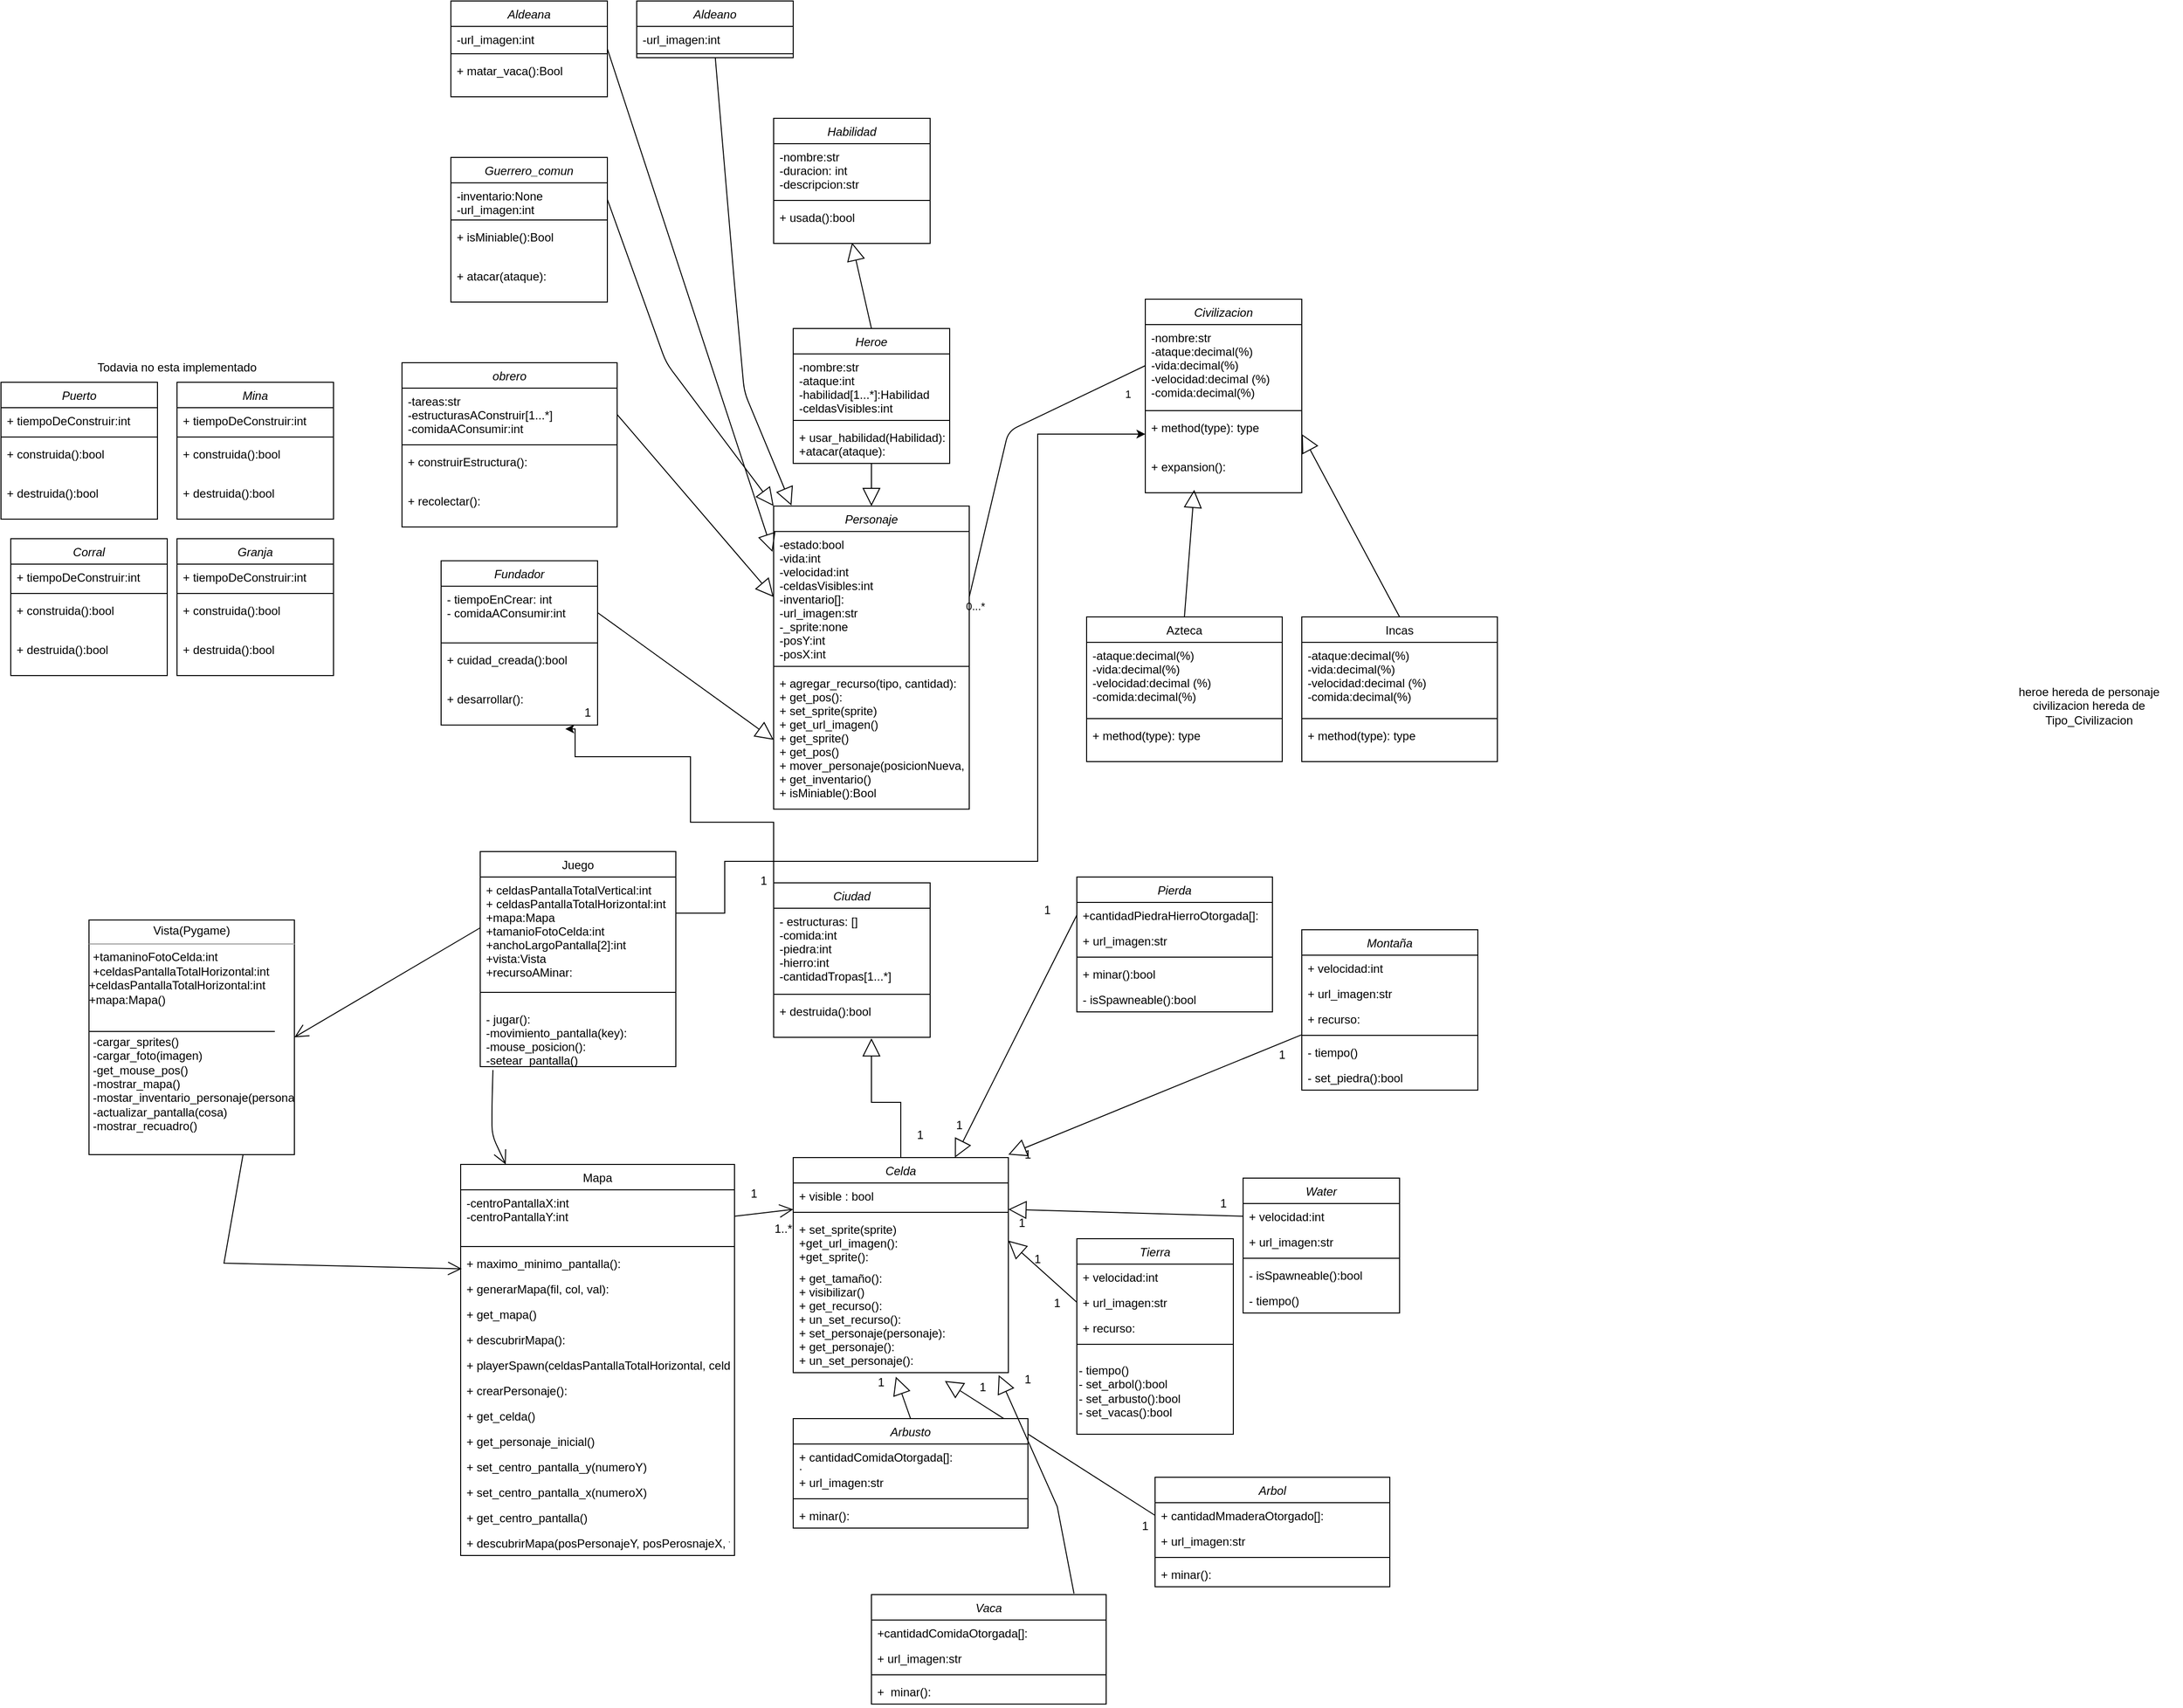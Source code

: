 <mxfile version="12.9.13" type="device"><diagram id="8JJDiIyHjLy-NNhQk0Iq" name="Page-1"><mxGraphModel dx="1599" dy="1691" grid="1" gridSize="10" guides="1" tooltips="1" connect="1" arrows="1" fold="1" page="1" pageScale="1" pageWidth="827" pageHeight="1169" math="0" shadow="0"><root><mxCell id="0"/><mxCell id="1" parent="0"/><mxCell id="Bsz2mE-iyqByEWqwgXkS-1" value="Juego" style="swimlane;fontStyle=0;align=center;verticalAlign=top;childLayout=stackLayout;horizontal=1;startSize=26;horizontalStack=0;resizeParent=1;resizeParentMax=0;resizeLast=0;collapsible=1;marginBottom=0;" parent="1" vertex="1"><mxGeometry x="-160" y="80" width="200" height="220" as="geometry"/></mxCell><mxCell id="Bsz2mE-iyqByEWqwgXkS-2" value="+ celdasPantallaTotalVertical:int&#10;+ celdasPantallaTotalHorizontal:int&#10;+mapa:Mapa&#10;+tamanioFotoCelda:int&#10;+anchoLargoPantalla[2]:int&#10;+vista:Vista&#10;+recursoAMinar:" style="text;strokeColor=none;fillColor=none;align=left;verticalAlign=top;spacingLeft=4;spacingRight=4;overflow=hidden;rotatable=0;points=[[0,0.5],[1,0.5]];portConstraint=eastwest;" parent="Bsz2mE-iyqByEWqwgXkS-1" vertex="1"><mxGeometry y="26" width="200" height="104" as="geometry"/></mxCell><mxCell id="Bsz2mE-iyqByEWqwgXkS-3" value="" style="line;strokeWidth=1;fillColor=none;align=left;verticalAlign=middle;spacingTop=-1;spacingLeft=3;spacingRight=3;rotatable=0;labelPosition=right;points=[];portConstraint=eastwest;" parent="Bsz2mE-iyqByEWqwgXkS-1" vertex="1"><mxGeometry y="130" width="200" height="28" as="geometry"/></mxCell><mxCell id="hgt76sWnVwrx15BT-1CC-37" value="- jugar():&#10;-movimiento_pantalla(key):&#10;-mouse_posicion():&#10;-setear_pantalla()" style="text;strokeColor=none;fillColor=none;align=left;verticalAlign=top;spacingLeft=4;spacingRight=4;overflow=hidden;rotatable=0;points=[[0,0.5],[1,0.5]];portConstraint=eastwest;" parent="Bsz2mE-iyqByEWqwgXkS-1" vertex="1"><mxGeometry y="158" width="200" height="62" as="geometry"/></mxCell><mxCell id="Bsz2mE-iyqByEWqwgXkS-5" value="Civilizacion" style="swimlane;fontStyle=2;align=center;verticalAlign=top;childLayout=stackLayout;horizontal=1;startSize=26;horizontalStack=0;resizeParent=1;resizeParentMax=0;resizeLast=0;collapsible=1;marginBottom=0;" parent="1" vertex="1"><mxGeometry x="520" y="-485" width="160" height="198" as="geometry"/></mxCell><mxCell id="Bsz2mE-iyqByEWqwgXkS-6" value="-nombre:str&#10;-ataque:decimal(%)&#10;-vida:decimal(%)&#10;-velocidad:decimal (%)&#10;-comida:decimal(%)" style="text;strokeColor=none;fillColor=none;align=left;verticalAlign=top;spacingLeft=4;spacingRight=4;overflow=hidden;rotatable=0;points=[[0,0.5],[1,0.5]];portConstraint=eastwest;" parent="Bsz2mE-iyqByEWqwgXkS-5" vertex="1"><mxGeometry y="26" width="160" height="84" as="geometry"/></mxCell><mxCell id="Bsz2mE-iyqByEWqwgXkS-7" value="" style="line;strokeWidth=1;fillColor=none;align=left;verticalAlign=middle;spacingTop=-1;spacingLeft=3;spacingRight=3;rotatable=0;labelPosition=right;points=[];portConstraint=eastwest;" parent="Bsz2mE-iyqByEWqwgXkS-5" vertex="1"><mxGeometry y="110" width="160" height="8" as="geometry"/></mxCell><mxCell id="Bsz2mE-iyqByEWqwgXkS-8" value="+ method(type): type" style="text;strokeColor=none;fillColor=none;align=left;verticalAlign=top;spacingLeft=4;spacingRight=4;overflow=hidden;rotatable=0;points=[[0,0.5],[1,0.5]];portConstraint=eastwest;" parent="Bsz2mE-iyqByEWqwgXkS-5" vertex="1"><mxGeometry y="118" width="160" height="40" as="geometry"/></mxCell><mxCell id="hgt76sWnVwrx15BT-1CC-32" value="+ expansion():" style="text;strokeColor=none;fillColor=none;align=left;verticalAlign=top;spacingLeft=4;spacingRight=4;overflow=hidden;rotatable=0;points=[[0,0.5],[1,0.5]];portConstraint=eastwest;" parent="Bsz2mE-iyqByEWqwgXkS-5" vertex="1"><mxGeometry y="158" width="160" height="40" as="geometry"/></mxCell><mxCell id="Bsz2mE-iyqByEWqwgXkS-13" value="Azteca" style="swimlane;fontStyle=0;align=center;verticalAlign=top;childLayout=stackLayout;horizontal=1;startSize=26;horizontalStack=0;resizeParent=1;resizeParentMax=0;resizeLast=0;collapsible=1;marginBottom=0;" parent="1" vertex="1"><mxGeometry x="460" y="-160" width="200" height="148" as="geometry"/></mxCell><mxCell id="Bsz2mE-iyqByEWqwgXkS-14" value="-ataque:decimal(%)&#10;-vida:decimal(%)&#10;-velocidad:decimal (%)&#10;-comida:decimal(%)" style="text;strokeColor=none;fillColor=none;align=left;verticalAlign=top;spacingLeft=4;spacingRight=4;overflow=hidden;rotatable=0;points=[[0,0.5],[1,0.5]];portConstraint=eastwest;" parent="Bsz2mE-iyqByEWqwgXkS-13" vertex="1"><mxGeometry y="26" width="200" height="74" as="geometry"/></mxCell><mxCell id="Bsz2mE-iyqByEWqwgXkS-15" value="" style="line;strokeWidth=1;fillColor=none;align=left;verticalAlign=middle;spacingTop=-1;spacingLeft=3;spacingRight=3;rotatable=0;labelPosition=right;points=[];portConstraint=eastwest;" parent="Bsz2mE-iyqByEWqwgXkS-13" vertex="1"><mxGeometry y="100" width="200" height="8" as="geometry"/></mxCell><mxCell id="Bsz2mE-iyqByEWqwgXkS-16" value="+ method(type): type" style="text;strokeColor=none;fillColor=none;align=left;verticalAlign=top;spacingLeft=4;spacingRight=4;overflow=hidden;rotatable=0;points=[[0,0.5],[1,0.5]];portConstraint=eastwest;" parent="Bsz2mE-iyqByEWqwgXkS-13" vertex="1"><mxGeometry y="108" width="200" height="40" as="geometry"/></mxCell><mxCell id="hgt76sWnVwrx15BT-1CC-38" style="edgeStyle=none;rounded=0;orthogonalLoop=1;jettySize=auto;html=1;exitX=0.5;exitY=0;exitDx=0;exitDy=0;entryX=0.501;entryY=0.982;entryDx=0;entryDy=0;entryPerimeter=0;endArrow=block;endFill=0;endSize=16;" parent="1" source="Bsz2mE-iyqByEWqwgXkS-17" target="Bsz2mE-iyqByEWqwgXkS-29" edge="1"><mxGeometry relative="1" as="geometry"/></mxCell><mxCell id="Bsz2mE-iyqByEWqwgXkS-26" value="Habilidad" style="swimlane;fontStyle=2;align=center;verticalAlign=top;childLayout=stackLayout;horizontal=1;startSize=26;horizontalStack=0;resizeParent=1;resizeParentMax=0;resizeLast=0;collapsible=1;marginBottom=0;" parent="1" vertex="1"><mxGeometry x="140" y="-670" width="160" height="128" as="geometry"/></mxCell><mxCell id="Bsz2mE-iyqByEWqwgXkS-27" value="-nombre:str&#10;-duracion: int&#10;-descripcion:str&#10;" style="text;strokeColor=none;fillColor=none;align=left;verticalAlign=top;spacingLeft=4;spacingRight=4;overflow=hidden;rotatable=0;points=[[0,0.5],[1,0.5]];portConstraint=eastwest;" parent="Bsz2mE-iyqByEWqwgXkS-26" vertex="1"><mxGeometry y="26" width="160" height="54" as="geometry"/></mxCell><mxCell id="Bsz2mE-iyqByEWqwgXkS-28" value="" style="line;strokeWidth=1;fillColor=none;align=left;verticalAlign=middle;spacingTop=-1;spacingLeft=3;spacingRight=3;rotatable=0;labelPosition=right;points=[];portConstraint=eastwest;" parent="Bsz2mE-iyqByEWqwgXkS-26" vertex="1"><mxGeometry y="80" width="160" height="8" as="geometry"/></mxCell><mxCell id="Bsz2mE-iyqByEWqwgXkS-29" value="+ usada():bool" style="text;strokeColor=none;fillColor=none;align=left;verticalAlign=top;spacingLeft=4;spacingRight=4;overflow=hidden;rotatable=0;points=[[0,0.5],[1,0.5]];portConstraint=eastwest;" parent="Bsz2mE-iyqByEWqwgXkS-26" vertex="1"><mxGeometry y="88" width="160" height="40" as="geometry"/></mxCell><mxCell id="Bsz2mE-iyqByEWqwgXkS-30" value="heroe hereda de personaje&lt;br&gt;civilizacion hereda de Tipo_Civilizacion" style="text;html=1;strokeColor=none;fillColor=none;align=center;verticalAlign=middle;whiteSpace=wrap;rounded=0;rotation=0;" parent="1" vertex="1"><mxGeometry x="1389.77" y="-217.4" width="190.23" height="297.4" as="geometry"/></mxCell><mxCell id="hgt76sWnVwrx15BT-1CC-19" style="edgeStyle=orthogonalEdgeStyle;rounded=0;orthogonalLoop=1;jettySize=auto;html=1;exitX=0.5;exitY=0;exitDx=0;exitDy=0;entryX=0.625;entryY=1.025;entryDx=0;entryDy=0;entryPerimeter=0;endArrow=block;endFill=0;endSize=16;" parent="1" source="Bsz2mE-iyqByEWqwgXkS-31" target="rQCdPEI0_QHbPo6-V2n5-23" edge="1"><mxGeometry relative="1" as="geometry"/></mxCell><mxCell id="Bsz2mE-iyqByEWqwgXkS-31" value="Celda" style="swimlane;fontStyle=2;align=center;verticalAlign=top;childLayout=stackLayout;horizontal=1;startSize=26;horizontalStack=0;resizeParent=1;resizeParentMax=0;resizeLast=0;collapsible=1;marginBottom=0;" parent="1" vertex="1"><mxGeometry x="160" y="393" width="220" height="220" as="geometry"/></mxCell><mxCell id="_lwzMiE8aVbPXO3ZBVne-28" value="+ visible : bool" style="text;strokeColor=none;fillColor=none;align=left;verticalAlign=top;spacingLeft=4;spacingRight=4;overflow=hidden;rotatable=0;points=[[0,0.5],[1,0.5]];portConstraint=eastwest;" parent="Bsz2mE-iyqByEWqwgXkS-31" vertex="1"><mxGeometry y="26" width="220" height="26" as="geometry"/></mxCell><mxCell id="Bsz2mE-iyqByEWqwgXkS-33" value="" style="line;strokeWidth=1;fillColor=none;align=left;verticalAlign=middle;spacingTop=-1;spacingLeft=3;spacingRight=3;rotatable=0;labelPosition=right;points=[];portConstraint=eastwest;" parent="Bsz2mE-iyqByEWqwgXkS-31" vertex="1"><mxGeometry y="52" width="220" height="8" as="geometry"/></mxCell><mxCell id="Bsz2mE-iyqByEWqwgXkS-34" value="+ set_sprite(sprite)&#10;+get_url_imagen(): &#10;+get_sprite():&#10;" style="text;strokeColor=none;fillColor=none;align=left;verticalAlign=top;spacingLeft=4;spacingRight=4;overflow=hidden;rotatable=0;points=[[0,0.5],[1,0.5]];portConstraint=eastwest;" parent="Bsz2mE-iyqByEWqwgXkS-31" vertex="1"><mxGeometry y="60" width="220" height="50" as="geometry"/></mxCell><mxCell id="_lwzMiE8aVbPXO3ZBVne-5" value="+ get_tamaño():&#10;+ visibilizar()&#10;+ get_recurso():&#10;+ un_set_recurso():&#10;+ set_personaje(personaje):&#10;+ get_personaje():&#10;+ un_set_personaje():" style="text;strokeColor=none;fillColor=none;align=left;verticalAlign=top;spacingLeft=4;spacingRight=4;overflow=hidden;rotatable=0;points=[[0,0.5],[1,0.5]];portConstraint=eastwest;" parent="Bsz2mE-iyqByEWqwgXkS-31" vertex="1"><mxGeometry y="110" width="220" height="110" as="geometry"/></mxCell><mxCell id="rQCdPEI0_QHbPo6-V2n5-1" value="" style="endArrow=block;endSize=16;endFill=0;html=1;exitX=0;exitY=0.5;exitDx=0;exitDy=0;" parent="1" target="Bsz2mE-iyqByEWqwgXkS-31" edge="1"><mxGeometry x="-1" y="-162" width="160" relative="1" as="geometry"><mxPoint x="450" y="145" as="sourcePoint"/><mxPoint x="570" y="312" as="targetPoint"/><mxPoint x="-150" y="-102" as="offset"/></mxGeometry></mxCell><mxCell id="rQCdPEI0_QHbPo6-V2n5-2" value="" style="endArrow=block;endSize=16;endFill=0;html=1;entryX=1;entryY=0.5;entryDx=0;entryDy=0;exitX=0;exitY=0.5;exitDx=0;exitDy=0;" parent="1" source="Bsz2mE-iyqByEWqwgXkS-41" edge="1"><mxGeometry x="-1" y="-162" width="160" relative="1" as="geometry"><mxPoint x="650.0" y="299.0" as="sourcePoint"/><mxPoint x="380" y="446" as="targetPoint"/><mxPoint x="-150" y="-102" as="offset"/></mxGeometry></mxCell><mxCell id="rQCdPEI0_QHbPo6-V2n5-3" value="" style="endArrow=block;endSize=16;endFill=0;html=1;entryX=1;entryY=0.5;entryDx=0;entryDy=0;exitX=0;exitY=0.5;exitDx=0;exitDy=0;" parent="1" source="Bsz2mE-iyqByEWqwgXkS-45" target="Bsz2mE-iyqByEWqwgXkS-34" edge="1"><mxGeometry x="-1" y="-162" width="160" relative="1" as="geometry"><mxPoint x="660.0" y="309.0" as="sourcePoint"/><mxPoint x="480" y="394.5" as="targetPoint"/><mxPoint x="-150" y="-102" as="offset"/></mxGeometry></mxCell><mxCell id="rQCdPEI0_QHbPo6-V2n5-4" value="" style="endArrow=block;endSize=16;endFill=0;html=1;entryX=0.5;entryY=0;entryDx=0;entryDy=0;" parent="1" source="Bsz2mE-iyqByEWqwgXkS-20" target="Bsz2mE-iyqByEWqwgXkS-21" edge="1"><mxGeometry x="-1" y="-162" width="160" relative="1" as="geometry"><mxPoint x="220" y="-310" as="sourcePoint"/><mxPoint x="380" y="-284.5" as="targetPoint"/><mxPoint x="-150" y="-102" as="offset"/></mxGeometry></mxCell><mxCell id="rQCdPEI0_QHbPo6-V2n5-5" value="Guerrero_comun" style="swimlane;fontStyle=2;align=center;verticalAlign=top;childLayout=stackLayout;horizontal=1;startSize=26;horizontalStack=0;resizeParent=1;resizeParentMax=0;resizeLast=0;collapsible=1;marginBottom=0;" parent="1" vertex="1"><mxGeometry x="-190" y="-630" width="160" height="148" as="geometry"/></mxCell><mxCell id="rQCdPEI0_QHbPo6-V2n5-6" value="-inventario:None&#10;-url_imagen:int" style="text;strokeColor=none;fillColor=none;align=left;verticalAlign=top;spacingLeft=4;spacingRight=4;overflow=hidden;rotatable=0;points=[[0,0.5],[1,0.5]];portConstraint=eastwest;" parent="rQCdPEI0_QHbPo6-V2n5-5" vertex="1"><mxGeometry y="26" width="160" height="34" as="geometry"/></mxCell><mxCell id="rQCdPEI0_QHbPo6-V2n5-7" value="" style="line;strokeWidth=1;fillColor=none;align=left;verticalAlign=middle;spacingTop=-1;spacingLeft=3;spacingRight=3;rotatable=0;labelPosition=right;points=[];portConstraint=eastwest;" parent="rQCdPEI0_QHbPo6-V2n5-5" vertex="1"><mxGeometry y="60" width="160" height="8" as="geometry"/></mxCell><mxCell id="rQCdPEI0_QHbPo6-V2n5-8" value="+ isMiniable():Bool" style="text;strokeColor=none;fillColor=none;align=left;verticalAlign=top;spacingLeft=4;spacingRight=4;overflow=hidden;rotatable=0;points=[[0,0.5],[1,0.5]];portConstraint=eastwest;" parent="rQCdPEI0_QHbPo6-V2n5-5" vertex="1"><mxGeometry y="68" width="160" height="40" as="geometry"/></mxCell><mxCell id="hgt76sWnVwrx15BT-1CC-28" value="+ atacar(ataque):" style="text;strokeColor=none;fillColor=none;align=left;verticalAlign=top;spacingLeft=4;spacingRight=4;overflow=hidden;rotatable=0;points=[[0,0.5],[1,0.5]];portConstraint=eastwest;" parent="rQCdPEI0_QHbPo6-V2n5-5" vertex="1"><mxGeometry y="108" width="160" height="40" as="geometry"/></mxCell><mxCell id="rQCdPEI0_QHbPo6-V2n5-9" value="obrero" style="swimlane;fontStyle=2;align=center;verticalAlign=top;childLayout=stackLayout;horizontal=1;startSize=26;horizontalStack=0;resizeParent=1;resizeParentMax=0;resizeLast=0;collapsible=1;marginBottom=0;" parent="1" vertex="1"><mxGeometry x="-240" y="-420" width="220" height="168" as="geometry"/></mxCell><mxCell id="rQCdPEI0_QHbPo6-V2n5-10" value="-tareas:str&#10;-estructurasAConstruir[1...*]&#10;-comidaAConsumir:int" style="text;strokeColor=none;fillColor=none;align=left;verticalAlign=top;spacingLeft=4;spacingRight=4;overflow=hidden;rotatable=0;points=[[0,0.5],[1,0.5]];portConstraint=eastwest;" parent="rQCdPEI0_QHbPo6-V2n5-9" vertex="1"><mxGeometry y="26" width="220" height="54" as="geometry"/></mxCell><mxCell id="rQCdPEI0_QHbPo6-V2n5-11" value="" style="line;strokeWidth=1;fillColor=none;align=left;verticalAlign=middle;spacingTop=-1;spacingLeft=3;spacingRight=3;rotatable=0;labelPosition=right;points=[];portConstraint=eastwest;" parent="rQCdPEI0_QHbPo6-V2n5-9" vertex="1"><mxGeometry y="80" width="220" height="8" as="geometry"/></mxCell><mxCell id="rQCdPEI0_QHbPo6-V2n5-12" value="+ construirEstructura():" style="text;strokeColor=none;fillColor=none;align=left;verticalAlign=top;spacingLeft=4;spacingRight=4;overflow=hidden;rotatable=0;points=[[0,0.5],[1,0.5]];portConstraint=eastwest;" parent="rQCdPEI0_QHbPo6-V2n5-9" vertex="1"><mxGeometry y="88" width="220" height="40" as="geometry"/></mxCell><mxCell id="hgt76sWnVwrx15BT-1CC-26" value="+ recolectar():" style="text;strokeColor=none;fillColor=none;align=left;verticalAlign=top;spacingLeft=4;spacingRight=4;overflow=hidden;rotatable=0;points=[[0,0.5],[1,0.5]];portConstraint=eastwest;" parent="rQCdPEI0_QHbPo6-V2n5-9" vertex="1"><mxGeometry y="128" width="220" height="40" as="geometry"/></mxCell><mxCell id="rQCdPEI0_QHbPo6-V2n5-13" value="Fundador" style="swimlane;fontStyle=2;align=center;verticalAlign=top;childLayout=stackLayout;horizontal=1;startSize=26;horizontalStack=0;resizeParent=1;resizeParentMax=0;resizeLast=0;collapsible=1;marginBottom=0;" parent="1" vertex="1"><mxGeometry x="-200" y="-217.4" width="160" height="168" as="geometry"/></mxCell><mxCell id="rQCdPEI0_QHbPo6-V2n5-14" value="- tiempoEnCrear: int&#10;- comidaAConsumir:int" style="text;strokeColor=none;fillColor=none;align=left;verticalAlign=top;spacingLeft=4;spacingRight=4;overflow=hidden;rotatable=0;points=[[0,0.5],[1,0.5]];portConstraint=eastwest;" parent="rQCdPEI0_QHbPo6-V2n5-13" vertex="1"><mxGeometry y="26" width="160" height="54" as="geometry"/></mxCell><mxCell id="rQCdPEI0_QHbPo6-V2n5-15" value="" style="line;strokeWidth=1;fillColor=none;align=left;verticalAlign=middle;spacingTop=-1;spacingLeft=3;spacingRight=3;rotatable=0;labelPosition=right;points=[];portConstraint=eastwest;" parent="rQCdPEI0_QHbPo6-V2n5-13" vertex="1"><mxGeometry y="80" width="160" height="8" as="geometry"/></mxCell><mxCell id="rQCdPEI0_QHbPo6-V2n5-16" value="+ cuidad_creada():bool" style="text;strokeColor=none;fillColor=none;align=left;verticalAlign=top;spacingLeft=4;spacingRight=4;overflow=hidden;rotatable=0;points=[[0,0.5],[1,0.5]];portConstraint=eastwest;" parent="rQCdPEI0_QHbPo6-V2n5-13" vertex="1"><mxGeometry y="88" width="160" height="40" as="geometry"/></mxCell><mxCell id="hgt76sWnVwrx15BT-1CC-27" value="+ desarrollar():" style="text;strokeColor=none;fillColor=none;align=left;verticalAlign=top;spacingLeft=4;spacingRight=4;overflow=hidden;rotatable=0;points=[[0,0.5],[1,0.5]];portConstraint=eastwest;" parent="rQCdPEI0_QHbPo6-V2n5-13" vertex="1"><mxGeometry y="128" width="160" height="40" as="geometry"/></mxCell><mxCell id="rQCdPEI0_QHbPo6-V2n5-17" value="" style="endArrow=block;endSize=16;endFill=0;html=1;entryX=0;entryY=0;entryDx=0;entryDy=0;exitX=1;exitY=0.5;exitDx=0;exitDy=0;" parent="1" source="rQCdPEI0_QHbPo6-V2n5-6" target="Bsz2mE-iyqByEWqwgXkS-21" edge="1"><mxGeometry x="-1" y="-162" width="160" relative="1" as="geometry"><mxPoint x="42.8" y="-380.0" as="sourcePoint"/><mxPoint x="40" y="-267.72" as="targetPoint"/><mxPoint x="-150" y="-102" as="offset"/><Array as="points"><mxPoint x="30" y="-420"/></Array></mxGeometry></mxCell><mxCell id="rQCdPEI0_QHbPo6-V2n5-18" value="" style="endArrow=block;endSize=16;endFill=0;html=1;entryX=0;entryY=0.5;entryDx=0;entryDy=0;exitX=1;exitY=0.5;exitDx=0;exitDy=0;" parent="1" source="rQCdPEI0_QHbPo6-V2n5-10" target="Bsz2mE-iyqByEWqwgXkS-22" edge="1"><mxGeometry x="-1" y="-162" width="160" relative="1" as="geometry"><mxPoint x="52.8" y="-150.0" as="sourcePoint"/><mxPoint x="50" y="-37.72" as="targetPoint"/><mxPoint x="-150" y="-102" as="offset"/></mxGeometry></mxCell><mxCell id="rQCdPEI0_QHbPo6-V2n5-19" value="" style="endArrow=block;endSize=16;endFill=0;html=1;entryX=0;entryY=0.5;entryDx=0;entryDy=0;exitX=1;exitY=0.5;exitDx=0;exitDy=0;" parent="1" source="rQCdPEI0_QHbPo6-V2n5-14" target="Bsz2mE-iyqByEWqwgXkS-24" edge="1"><mxGeometry x="-1" y="-162" width="160" relative="1" as="geometry"><mxPoint x="-7.2" y="-70.0" as="sourcePoint"/><mxPoint x="-10" y="42.28" as="targetPoint"/><mxPoint x="-150" y="-102" as="offset"/></mxGeometry></mxCell><mxCell id="rQCdPEI0_QHbPo6-V2n5-20" value="Ciudad" style="swimlane;fontStyle=2;align=center;verticalAlign=top;childLayout=stackLayout;horizontal=1;startSize=26;horizontalStack=0;resizeParent=1;resizeParentMax=0;resizeLast=0;collapsible=1;marginBottom=0;" parent="1" vertex="1"><mxGeometry x="140" y="112" width="160" height="158" as="geometry"/></mxCell><mxCell id="hgt76sWnVwrx15BT-1CC-35" value="- estructuras: []&#10;-comida:int&#10;-piedra:int&#10;-hierro:int&#10;-cantidadTropas[1...*]" style="text;strokeColor=none;fillColor=none;align=left;verticalAlign=top;spacingLeft=4;spacingRight=4;overflow=hidden;rotatable=0;points=[[0,0.5],[1,0.5]];portConstraint=eastwest;" parent="rQCdPEI0_QHbPo6-V2n5-20" vertex="1"><mxGeometry y="26" width="160" height="84" as="geometry"/></mxCell><mxCell id="rQCdPEI0_QHbPo6-V2n5-22" value="" style="line;strokeWidth=1;fillColor=none;align=left;verticalAlign=middle;spacingTop=-1;spacingLeft=3;spacingRight=3;rotatable=0;labelPosition=right;points=[];portConstraint=eastwest;" parent="rQCdPEI0_QHbPo6-V2n5-20" vertex="1"><mxGeometry y="110" width="160" height="8" as="geometry"/></mxCell><mxCell id="rQCdPEI0_QHbPo6-V2n5-23" value="+ destruida():bool" style="text;strokeColor=none;fillColor=none;align=left;verticalAlign=top;spacingLeft=4;spacingRight=4;overflow=hidden;rotatable=0;points=[[0,0.5],[1,0.5]];portConstraint=eastwest;" parent="rQCdPEI0_QHbPo6-V2n5-20" vertex="1"><mxGeometry y="118" width="160" height="40" as="geometry"/></mxCell><mxCell id="rQCdPEI0_QHbPo6-V2n5-36" value="" style="endArrow=open;endFill=1;endSize=12;html=1;entryX=0;entryY=0.5;entryDx=0;entryDy=0;exitX=1;exitY=0.5;exitDx=0;exitDy=0;" parent="1" source="Bsz2mE-iyqByEWqwgXkS-10" edge="1"><mxGeometry width="160" relative="1" as="geometry"><mxPoint x="410" y="570.5" as="sourcePoint"/><mxPoint x="160" y="446" as="targetPoint"/><Array as="points"/></mxGeometry></mxCell><mxCell id="rQCdPEI0_QHbPo6-V2n5-40" value="" style="endArrow=none;html=1;entryX=0;entryY=0.5;entryDx=0;entryDy=0;exitX=1;exitY=0.5;exitDx=0;exitDy=0;" parent="1" source="Bsz2mE-iyqByEWqwgXkS-22" target="Bsz2mE-iyqByEWqwgXkS-6" edge="1"><mxGeometry width="50" height="50" relative="1" as="geometry"><mxPoint x="350" y="-230" as="sourcePoint"/><mxPoint x="400" y="-280" as="targetPoint"/><Array as="points"><mxPoint x="380" y="-350"/></Array></mxGeometry></mxCell><mxCell id="rQCdPEI0_QHbPo6-V2n5-41" value="0...*" style="edgeLabel;html=1;align=center;verticalAlign=middle;resizable=0;points=[];" parent="rQCdPEI0_QHbPo6-V2n5-40" vertex="1" connectable="0"><mxGeometry x="-0.753" y="4" relative="1" as="geometry"><mxPoint y="49.95" as="offset"/></mxGeometry></mxCell><mxCell id="rQCdPEI0_QHbPo6-V2n5-42" value="1" style="edgeLabel;html=1;align=center;verticalAlign=middle;resizable=0;points=[];" parent="rQCdPEI0_QHbPo6-V2n5-40" vertex="1" connectable="0"><mxGeometry x="0.773" y="1" relative="1" as="geometry"><mxPoint x="16" y="13" as="offset"/></mxGeometry></mxCell><mxCell id="rQCdPEI0_QHbPo6-V2n5-30" value="" style="endArrow=block;endSize=16;endFill=0;html=1;exitX=0.5;exitY=0;exitDx=0;exitDy=0;" parent="1" source="Bsz2mE-iyqByEWqwgXkS-13" edge="1"><mxGeometry x="-1" y="-162" width="160" relative="1" as="geometry"><mxPoint x="572.8" y="-372.0" as="sourcePoint"/><mxPoint x="570" y="-290" as="targetPoint"/><mxPoint x="-150" y="-102" as="offset"/></mxGeometry></mxCell><mxCell id="rQCdPEI0_QHbPo6-V2n5-44" value="Incas" style="swimlane;fontStyle=0;align=center;verticalAlign=top;childLayout=stackLayout;horizontal=1;startSize=26;horizontalStack=0;resizeParent=1;resizeParentMax=0;resizeLast=0;collapsible=1;marginBottom=0;" parent="1" vertex="1"><mxGeometry x="680" y="-160" width="200" height="148" as="geometry"/></mxCell><mxCell id="rQCdPEI0_QHbPo6-V2n5-45" value="-ataque:decimal(%)&#10;-vida:decimal(%)&#10;-velocidad:decimal (%)&#10;-comida:decimal(%)" style="text;strokeColor=none;fillColor=none;align=left;verticalAlign=top;spacingLeft=4;spacingRight=4;overflow=hidden;rotatable=0;points=[[0,0.5],[1,0.5]];portConstraint=eastwest;" parent="rQCdPEI0_QHbPo6-V2n5-44" vertex="1"><mxGeometry y="26" width="200" height="74" as="geometry"/></mxCell><mxCell id="rQCdPEI0_QHbPo6-V2n5-46" value="" style="line;strokeWidth=1;fillColor=none;align=left;verticalAlign=middle;spacingTop=-1;spacingLeft=3;spacingRight=3;rotatable=0;labelPosition=right;points=[];portConstraint=eastwest;" parent="rQCdPEI0_QHbPo6-V2n5-44" vertex="1"><mxGeometry y="100" width="200" height="8" as="geometry"/></mxCell><mxCell id="rQCdPEI0_QHbPo6-V2n5-47" value="+ method(type): type" style="text;strokeColor=none;fillColor=none;align=left;verticalAlign=top;spacingLeft=4;spacingRight=4;overflow=hidden;rotatable=0;points=[[0,0.5],[1,0.5]];portConstraint=eastwest;" parent="rQCdPEI0_QHbPo6-V2n5-44" vertex="1"><mxGeometry y="108" width="200" height="40" as="geometry"/></mxCell><mxCell id="rQCdPEI0_QHbPo6-V2n5-48" value="" style="endArrow=block;endSize=16;endFill=0;html=1;exitX=0.5;exitY=0;exitDx=0;exitDy=0;entryX=1;entryY=0.5;entryDx=0;entryDy=0;" parent="1" source="rQCdPEI0_QHbPo6-V2n5-44" target="Bsz2mE-iyqByEWqwgXkS-8" edge="1"><mxGeometry x="-1" y="-162" width="160" relative="1" as="geometry"><mxPoint x="570" y="-150.0" as="sourcePoint"/><mxPoint x="587.92" y="-262.52" as="targetPoint"/><mxPoint x="-150" y="-102" as="offset"/></mxGeometry></mxCell><mxCell id="rQCdPEI0_QHbPo6-V2n5-50" style="edgeStyle=orthogonalEdgeStyle;rounded=0;orthogonalLoop=1;jettySize=auto;html=1;exitX=1;exitY=0.5;exitDx=0;exitDy=0;" parent="1" source="Bsz2mE-iyqByEWqwgXkS-2" target="Bsz2mE-iyqByEWqwgXkS-8" edge="1"><mxGeometry relative="1" as="geometry"><Array as="points"><mxPoint x="90" y="143"/><mxPoint x="90" y="90"/><mxPoint x="410" y="90"/><mxPoint x="410" y="-347"/></Array></mxGeometry></mxCell><mxCell id="hgt76sWnVwrx15BT-1CC-1" value="Arbol" style="swimlane;fontStyle=2;align=center;verticalAlign=top;childLayout=stackLayout;horizontal=1;startSize=26;horizontalStack=0;resizeParent=1;resizeParentMax=0;resizeLast=0;collapsible=1;marginBottom=0;" parent="1" vertex="1"><mxGeometry x="530" y="720" width="240" height="112" as="geometry"/></mxCell><mxCell id="Gjo76JLCiNaHRcwhv8Ey-14" value="+ cantidadMmaderaOtorgado[]:&#10;" style="text;strokeColor=none;fillColor=none;align=left;verticalAlign=top;spacingLeft=4;spacingRight=4;overflow=hidden;rotatable=0;points=[[0,0.5],[1,0.5]];portConstraint=eastwest;" parent="hgt76sWnVwrx15BT-1CC-1" vertex="1"><mxGeometry y="26" width="240" height="26" as="geometry"/></mxCell><mxCell id="BMXEYmr8GAR5Oj0dmpGZ-5" value="+ url_imagen:str" style="text;strokeColor=none;fillColor=none;align=left;verticalAlign=top;spacingLeft=4;spacingRight=4;overflow=hidden;rotatable=0;points=[[0,0.5],[1,0.5]];portConstraint=eastwest;" parent="hgt76sWnVwrx15BT-1CC-1" vertex="1"><mxGeometry y="52" width="240" height="26" as="geometry"/></mxCell><mxCell id="hgt76sWnVwrx15BT-1CC-3" value="" style="line;strokeWidth=1;fillColor=none;align=left;verticalAlign=middle;spacingTop=-1;spacingLeft=3;spacingRight=3;rotatable=0;labelPosition=right;points=[];portConstraint=eastwest;" parent="hgt76sWnVwrx15BT-1CC-1" vertex="1"><mxGeometry y="78" width="240" height="8" as="geometry"/></mxCell><mxCell id="hgt76sWnVwrx15BT-1CC-4" value="+ minar():" style="text;strokeColor=none;fillColor=none;align=left;verticalAlign=top;spacingLeft=4;spacingRight=4;overflow=hidden;rotatable=0;points=[[0,0.5],[1,0.5]];portConstraint=eastwest;" parent="hgt76sWnVwrx15BT-1CC-1" vertex="1"><mxGeometry y="86" width="240" height="26" as="geometry"/></mxCell><mxCell id="hgt76sWnVwrx15BT-1CC-7" value="1" style="text;html=1;strokeColor=none;fillColor=none;align=center;verticalAlign=middle;whiteSpace=wrap;rounded=0;" parent="1" vertex="1"><mxGeometry x="-70" y="-72" width="40" height="20" as="geometry"/></mxCell><mxCell id="hgt76sWnVwrx15BT-1CC-8" value="1" style="text;html=1;strokeColor=none;fillColor=none;align=center;verticalAlign=middle;whiteSpace=wrap;rounded=0;" parent="1" vertex="1"><mxGeometry x="110" y="100" width="40" height="20" as="geometry"/></mxCell><mxCell id="hgt76sWnVwrx15BT-1CC-9" value="1" style="text;html=1;strokeColor=none;fillColor=none;align=center;verticalAlign=middle;whiteSpace=wrap;rounded=0;" parent="1" vertex="1"><mxGeometry x="100" y="420" width="40" height="20" as="geometry"/></mxCell><mxCell id="hgt76sWnVwrx15BT-1CC-10" value="1..*" style="text;html=1;strokeColor=none;fillColor=none;align=center;verticalAlign=middle;whiteSpace=wrap;rounded=0;" parent="1" vertex="1"><mxGeometry x="130" y="456" width="40" height="20" as="geometry"/></mxCell><mxCell id="hgt76sWnVwrx15BT-1CC-11" value="1" style="text;html=1;strokeColor=none;fillColor=none;align=center;verticalAlign=middle;whiteSpace=wrap;rounded=0;" parent="1" vertex="1"><mxGeometry x="390" y="487" width="40" height="20" as="geometry"/></mxCell><mxCell id="hgt76sWnVwrx15BT-1CC-12" value="1" style="text;html=1;strokeColor=none;fillColor=none;align=center;verticalAlign=middle;whiteSpace=wrap;rounded=0;" parent="1" vertex="1"><mxGeometry x="410" y="532" width="40" height="20" as="geometry"/></mxCell><mxCell id="hgt76sWnVwrx15BT-1CC-13" value="1" style="text;html=1;strokeColor=none;fillColor=none;align=center;verticalAlign=middle;whiteSpace=wrap;rounded=0;" parent="1" vertex="1"><mxGeometry x="374" y="450" width="40" height="20" as="geometry"/></mxCell><mxCell id="hgt76sWnVwrx15BT-1CC-14" value="1" style="text;html=1;strokeColor=none;fillColor=none;align=center;verticalAlign=middle;whiteSpace=wrap;rounded=0;" parent="1" vertex="1"><mxGeometry x="580" y="430" width="40" height="20" as="geometry"/></mxCell><mxCell id="hgt76sWnVwrx15BT-1CC-16" value="1" style="text;html=1;strokeColor=none;fillColor=none;align=center;verticalAlign=middle;whiteSpace=wrap;rounded=0;rotation=0;" parent="1" vertex="1"><mxGeometry x="310" y="350" width="40" height="20" as="geometry"/></mxCell><mxCell id="hgt76sWnVwrx15BT-1CC-17" value="1" style="text;html=1;strokeColor=none;fillColor=none;align=center;verticalAlign=middle;whiteSpace=wrap;rounded=0;" parent="1" vertex="1"><mxGeometry x="400" y="130" width="40" height="20" as="geometry"/></mxCell><mxCell id="hgt76sWnVwrx15BT-1CC-18" value="1" style="text;html=1;strokeColor=none;fillColor=none;align=center;verticalAlign=middle;whiteSpace=wrap;rounded=0;" parent="1" vertex="1"><mxGeometry x="270" y="360" width="40" height="20" as="geometry"/></mxCell><mxCell id="hgt76sWnVwrx15BT-1CC-22" style="rounded=0;orthogonalLoop=1;jettySize=auto;html=1;exitX=0;exitY=0.5;exitDx=0;exitDy=0;endArrow=block;endFill=0;endSize=16;entryX=0.705;entryY=1.077;entryDx=0;entryDy=0;entryPerimeter=0;" parent="1" target="_lwzMiE8aVbPXO3ZBVne-5" edge="1"><mxGeometry relative="1" as="geometry"><mxPoint x="320" y="530" as="targetPoint"/><mxPoint x="530" y="759" as="sourcePoint"/></mxGeometry></mxCell><mxCell id="hgt76sWnVwrx15BT-1CC-23" value="1" style="text;html=1;strokeColor=none;fillColor=none;align=center;verticalAlign=middle;whiteSpace=wrap;rounded=0;" parent="1" vertex="1"><mxGeometry x="334" y="618" width="40" height="20" as="geometry"/></mxCell><mxCell id="hgt76sWnVwrx15BT-1CC-24" value="1" style="text;html=1;strokeColor=none;fillColor=none;align=center;verticalAlign=middle;whiteSpace=wrap;rounded=0;" parent="1" vertex="1"><mxGeometry x="500" y="760" width="40" height="20" as="geometry"/></mxCell><mxCell id="A2sGLIND0DYwtZwR0bGH-1" style="edgeStyle=orthogonalEdgeStyle;rounded=0;orthogonalLoop=1;jettySize=auto;html=1;exitX=0;exitY=0.5;exitDx=0;exitDy=0;entryX=0.794;entryY=1.1;entryDx=0;entryDy=0;entryPerimeter=0;" parent="1" source="hgt76sWnVwrx15BT-1CC-35" target="hgt76sWnVwrx15BT-1CC-27" edge="1"><mxGeometry relative="1" as="geometry"><mxPoint x="-100" y="217" as="sourcePoint"/><mxPoint x="40" y="401" as="targetPoint"/><Array as="points"><mxPoint x="140" y="50"/><mxPoint x="55" y="50"/><mxPoint x="55" y="-17"/><mxPoint x="-63" y="-17"/></Array></mxGeometry></mxCell><mxCell id="_lwzMiE8aVbPXO3ZBVne-7" value="Arbusto" style="swimlane;fontStyle=2;align=center;verticalAlign=top;childLayout=stackLayout;horizontal=1;startSize=26;horizontalStack=0;resizeParent=1;resizeParentMax=0;resizeLast=0;collapsible=1;marginBottom=0;" parent="1" vertex="1"><mxGeometry x="160" y="660" width="240" height="112" as="geometry"/></mxCell><mxCell id="Gjo76JLCiNaHRcwhv8Ey-13" value="+ cantidadComidaOtorgada[]:&#10;:&#10;" style="text;strokeColor=none;fillColor=none;align=left;verticalAlign=top;spacingLeft=4;spacingRight=4;overflow=hidden;rotatable=0;points=[[0,0.5],[1,0.5]];portConstraint=eastwest;" parent="_lwzMiE8aVbPXO3ZBVne-7" vertex="1"><mxGeometry y="26" width="240" height="26" as="geometry"/></mxCell><mxCell id="_lwzMiE8aVbPXO3ZBVne-13" value="+ url_imagen:str" style="text;strokeColor=none;fillColor=none;align=left;verticalAlign=top;spacingLeft=4;spacingRight=4;overflow=hidden;rotatable=0;points=[[0,0.5],[1,0.5]];portConstraint=eastwest;" parent="_lwzMiE8aVbPXO3ZBVne-7" vertex="1"><mxGeometry y="52" width="240" height="26" as="geometry"/></mxCell><mxCell id="_lwzMiE8aVbPXO3ZBVne-11" value="" style="line;strokeWidth=1;fillColor=none;align=left;verticalAlign=middle;spacingTop=-1;spacingLeft=3;spacingRight=3;rotatable=0;labelPosition=right;points=[];portConstraint=eastwest;" parent="_lwzMiE8aVbPXO3ZBVne-7" vertex="1"><mxGeometry y="78" width="240" height="8" as="geometry"/></mxCell><mxCell id="_lwzMiE8aVbPXO3ZBVne-12" value="+ minar():" style="text;strokeColor=none;fillColor=none;align=left;verticalAlign=top;spacingLeft=4;spacingRight=4;overflow=hidden;rotatable=0;points=[[0,0.5],[1,0.5]];portConstraint=eastwest;" parent="_lwzMiE8aVbPXO3ZBVne-7" vertex="1"><mxGeometry y="86" width="240" height="26" as="geometry"/></mxCell><mxCell id="_lwzMiE8aVbPXO3ZBVne-14" style="rounded=0;orthogonalLoop=1;jettySize=auto;html=1;exitX=0.5;exitY=0;exitDx=0;exitDy=0;endArrow=block;endFill=0;endSize=16;entryX=0.477;entryY=1.038;entryDx=0;entryDy=0;entryPerimeter=0;" parent="1" source="_lwzMiE8aVbPXO3ZBVne-7" target="_lwzMiE8aVbPXO3ZBVne-5" edge="1"><mxGeometry relative="1" as="geometry"><mxPoint x="460" y="687" as="sourcePoint"/><mxPoint x="270" y="540" as="targetPoint"/></mxGeometry></mxCell><mxCell id="_lwzMiE8aVbPXO3ZBVne-15" value="1" style="text;html=1;strokeColor=none;fillColor=none;align=center;verticalAlign=middle;whiteSpace=wrap;rounded=0;" parent="1" vertex="1"><mxGeometry x="380" y="610" width="40" height="20" as="geometry"/></mxCell><mxCell id="_lwzMiE8aVbPXO3ZBVne-16" value="1" style="text;html=1;strokeColor=none;fillColor=none;align=center;verticalAlign=middle;whiteSpace=wrap;rounded=0;" parent="1" vertex="1"><mxGeometry x="230" y="613" width="40" height="20" as="geometry"/></mxCell><mxCell id="_lwzMiE8aVbPXO3ZBVne-29" value="Granja" style="swimlane;fontStyle=2;align=center;verticalAlign=top;childLayout=stackLayout;horizontal=1;startSize=26;horizontalStack=0;resizeParent=1;resizeParentMax=0;resizeLast=0;collapsible=1;marginBottom=0;" parent="1" vertex="1"><mxGeometry x="-470" y="-240" width="160" height="140" as="geometry"/></mxCell><mxCell id="_lwzMiE8aVbPXO3ZBVne-30" value="+ tiempoDeConstruir:int" style="text;strokeColor=none;fillColor=none;align=left;verticalAlign=top;spacingLeft=4;spacingRight=4;overflow=hidden;rotatable=0;points=[[0,0.5],[1,0.5]];portConstraint=eastwest;" parent="_lwzMiE8aVbPXO3ZBVne-29" vertex="1"><mxGeometry y="26" width="160" height="26" as="geometry"/></mxCell><mxCell id="_lwzMiE8aVbPXO3ZBVne-31" value="" style="line;strokeWidth=1;fillColor=none;align=left;verticalAlign=middle;spacingTop=-1;spacingLeft=3;spacingRight=3;rotatable=0;labelPosition=right;points=[];portConstraint=eastwest;" parent="_lwzMiE8aVbPXO3ZBVne-29" vertex="1"><mxGeometry y="52" width="160" height="8" as="geometry"/></mxCell><mxCell id="_lwzMiE8aVbPXO3ZBVne-41" value="+ construida():bool" style="text;strokeColor=none;fillColor=none;align=left;verticalAlign=top;spacingLeft=4;spacingRight=4;overflow=hidden;rotatable=0;points=[[0,0.5],[1,0.5]];portConstraint=eastwest;" parent="_lwzMiE8aVbPXO3ZBVne-29" vertex="1"><mxGeometry y="60" width="160" height="40" as="geometry"/></mxCell><mxCell id="_lwzMiE8aVbPXO3ZBVne-49" value="+ destruida():bool" style="text;strokeColor=none;fillColor=none;align=left;verticalAlign=top;spacingLeft=4;spacingRight=4;overflow=hidden;rotatable=0;points=[[0,0.5],[1,0.5]];portConstraint=eastwest;" parent="_lwzMiE8aVbPXO3ZBVne-29" vertex="1"><mxGeometry y="100" width="160" height="40" as="geometry"/></mxCell><mxCell id="_lwzMiE8aVbPXO3ZBVne-32" value="Mina" style="swimlane;fontStyle=2;align=center;verticalAlign=top;childLayout=stackLayout;horizontal=1;startSize=26;horizontalStack=0;resizeParent=1;resizeParentMax=0;resizeLast=0;collapsible=1;marginBottom=0;" parent="1" vertex="1"><mxGeometry x="-470" y="-400" width="160" height="140" as="geometry"/></mxCell><mxCell id="_lwzMiE8aVbPXO3ZBVne-33" value="+ tiempoDeConstruir:int" style="text;strokeColor=none;fillColor=none;align=left;verticalAlign=top;spacingLeft=4;spacingRight=4;overflow=hidden;rotatable=0;points=[[0,0.5],[1,0.5]];portConstraint=eastwest;" parent="_lwzMiE8aVbPXO3ZBVne-32" vertex="1"><mxGeometry y="26" width="160" height="26" as="geometry"/></mxCell><mxCell id="_lwzMiE8aVbPXO3ZBVne-34" value="" style="line;strokeWidth=1;fillColor=none;align=left;verticalAlign=middle;spacingTop=-1;spacingLeft=3;spacingRight=3;rotatable=0;labelPosition=right;points=[];portConstraint=eastwest;" parent="_lwzMiE8aVbPXO3ZBVne-32" vertex="1"><mxGeometry y="52" width="160" height="8" as="geometry"/></mxCell><mxCell id="_lwzMiE8aVbPXO3ZBVne-43" value="+ construida():bool" style="text;strokeColor=none;fillColor=none;align=left;verticalAlign=top;spacingLeft=4;spacingRight=4;overflow=hidden;rotatable=0;points=[[0,0.5],[1,0.5]];portConstraint=eastwest;" parent="_lwzMiE8aVbPXO3ZBVne-32" vertex="1"><mxGeometry y="60" width="160" height="40" as="geometry"/></mxCell><mxCell id="_lwzMiE8aVbPXO3ZBVne-48" value="+ destruida():bool" style="text;strokeColor=none;fillColor=none;align=left;verticalAlign=top;spacingLeft=4;spacingRight=4;overflow=hidden;rotatable=0;points=[[0,0.5],[1,0.5]];portConstraint=eastwest;" parent="_lwzMiE8aVbPXO3ZBVne-32" vertex="1"><mxGeometry y="100" width="160" height="40" as="geometry"/></mxCell><mxCell id="_lwzMiE8aVbPXO3ZBVne-35" value="Puerto" style="swimlane;fontStyle=2;align=center;verticalAlign=top;childLayout=stackLayout;horizontal=1;startSize=26;horizontalStack=0;resizeParent=1;resizeParentMax=0;resizeLast=0;collapsible=1;marginBottom=0;" parent="1" vertex="1"><mxGeometry x="-650" y="-400" width="160" height="140" as="geometry"/></mxCell><mxCell id="_lwzMiE8aVbPXO3ZBVne-36" value="+ tiempoDeConstruir:int" style="text;strokeColor=none;fillColor=none;align=left;verticalAlign=top;spacingLeft=4;spacingRight=4;overflow=hidden;rotatable=0;points=[[0,0.5],[1,0.5]];portConstraint=eastwest;" parent="_lwzMiE8aVbPXO3ZBVne-35" vertex="1"><mxGeometry y="26" width="160" height="26" as="geometry"/></mxCell><mxCell id="_lwzMiE8aVbPXO3ZBVne-37" value="" style="line;strokeWidth=1;fillColor=none;align=left;verticalAlign=middle;spacingTop=-1;spacingLeft=3;spacingRight=3;rotatable=0;labelPosition=right;points=[];portConstraint=eastwest;" parent="_lwzMiE8aVbPXO3ZBVne-35" vertex="1"><mxGeometry y="52" width="160" height="8" as="geometry"/></mxCell><mxCell id="_lwzMiE8aVbPXO3ZBVne-44" value="+ construida():bool" style="text;strokeColor=none;fillColor=none;align=left;verticalAlign=top;spacingLeft=4;spacingRight=4;overflow=hidden;rotatable=0;points=[[0,0.5],[1,0.5]];portConstraint=eastwest;" parent="_lwzMiE8aVbPXO3ZBVne-35" vertex="1"><mxGeometry y="60" width="160" height="40" as="geometry"/></mxCell><mxCell id="_lwzMiE8aVbPXO3ZBVne-47" value="+ destruida():bool" style="text;strokeColor=none;fillColor=none;align=left;verticalAlign=top;spacingLeft=4;spacingRight=4;overflow=hidden;rotatable=0;points=[[0,0.5],[1,0.5]];portConstraint=eastwest;" parent="_lwzMiE8aVbPXO3ZBVne-35" vertex="1"><mxGeometry y="100" width="160" height="40" as="geometry"/></mxCell><mxCell id="_lwzMiE8aVbPXO3ZBVne-38" value="Corral" style="swimlane;fontStyle=2;align=center;verticalAlign=top;childLayout=stackLayout;horizontal=1;startSize=26;horizontalStack=0;resizeParent=1;resizeParentMax=0;resizeLast=0;collapsible=1;marginBottom=0;" parent="1" vertex="1"><mxGeometry x="-640" y="-240" width="160" height="140" as="geometry"/></mxCell><mxCell id="_lwzMiE8aVbPXO3ZBVne-39" value="+ tiempoDeConstruir:int" style="text;strokeColor=none;fillColor=none;align=left;verticalAlign=top;spacingLeft=4;spacingRight=4;overflow=hidden;rotatable=0;points=[[0,0.5],[1,0.5]];portConstraint=eastwest;" parent="_lwzMiE8aVbPXO3ZBVne-38" vertex="1"><mxGeometry y="26" width="160" height="26" as="geometry"/></mxCell><mxCell id="_lwzMiE8aVbPXO3ZBVne-40" value="" style="line;strokeWidth=1;fillColor=none;align=left;verticalAlign=middle;spacingTop=-1;spacingLeft=3;spacingRight=3;rotatable=0;labelPosition=right;points=[];portConstraint=eastwest;" parent="_lwzMiE8aVbPXO3ZBVne-38" vertex="1"><mxGeometry y="52" width="160" height="8" as="geometry"/></mxCell><mxCell id="_lwzMiE8aVbPXO3ZBVne-45" value="+ construida():bool" style="text;strokeColor=none;fillColor=none;align=left;verticalAlign=top;spacingLeft=4;spacingRight=4;overflow=hidden;rotatable=0;points=[[0,0.5],[1,0.5]];portConstraint=eastwest;" parent="_lwzMiE8aVbPXO3ZBVne-38" vertex="1"><mxGeometry y="60" width="160" height="40" as="geometry"/></mxCell><mxCell id="_lwzMiE8aVbPXO3ZBVne-46" value="+ destruida():bool" style="text;strokeColor=none;fillColor=none;align=left;verticalAlign=top;spacingLeft=4;spacingRight=4;overflow=hidden;rotatable=0;points=[[0,0.5],[1,0.5]];portConstraint=eastwest;" parent="_lwzMiE8aVbPXO3ZBVne-38" vertex="1"><mxGeometry y="100" width="160" height="40" as="geometry"/></mxCell><mxCell id="2LC0q7_5kixP2BuEBBZu-1" value="&lt;p style=&quot;margin: 0px ; margin-top: 4px ; text-align: center&quot;&gt;Vista(Pygame)&lt;/p&gt;&lt;hr size=&quot;1&quot;&gt;&lt;p style=&quot;margin: 0px ; margin-left: 4px&quot;&gt;&lt;span&gt;+tamaninoFotoCelda:int&lt;/span&gt;&lt;br&gt;&lt;/p&gt;&lt;p style=&quot;margin: 0px ; margin-left: 4px&quot;&gt;&lt;/p&gt;&lt;p style=&quot;margin: 0px ; margin-left: 4px&quot;&gt;+celdasPantallaTotalHorizontal:int&lt;/p&gt;+celdasPantallaTotalHorizontal:int&lt;br&gt;+mapa:Mapa()&lt;br&gt;&lt;p style=&quot;margin: 0px ; margin-left: 4px&quot;&gt;&lt;br&gt;&lt;/p&gt;&lt;p style=&quot;margin: 0px ; margin-left: 4px&quot;&gt;&lt;br&gt;&lt;/p&gt;&lt;p style=&quot;margin: 0px ; margin-left: 4px&quot;&gt;-cargar_sprites()&lt;/p&gt;&lt;p style=&quot;margin: 0px ; margin-left: 4px&quot;&gt;-cargar_foto(imagen)&lt;/p&gt;&lt;p style=&quot;margin: 0px ; margin-left: 4px&quot;&gt;-get_mouse_pos()&lt;/p&gt;&lt;p style=&quot;margin: 0px ; margin-left: 4px&quot;&gt;-mostrar_mapa()&lt;/p&gt;&lt;p style=&quot;margin: 0px ; margin-left: 4px&quot;&gt;-mostar_inventario_personaje(personaje)&lt;/p&gt;&lt;p style=&quot;margin: 0px ; margin-left: 4px&quot;&gt;-actualizar_pantalla(cosa)&lt;/p&gt;&lt;p style=&quot;margin: 0px ; margin-left: 4px&quot;&gt;-mostrar_recuadro()&lt;/p&gt;" style="verticalAlign=top;align=left;overflow=fill;fontSize=12;fontFamily=Helvetica;html=1;" parent="1" vertex="1"><mxGeometry x="-560" y="150" width="210" height="240" as="geometry"/></mxCell><mxCell id="2LC0q7_5kixP2BuEBBZu-3" value="Todavia no esta implementado" style="text;html=1;strokeColor=none;fillColor=none;align=center;verticalAlign=middle;whiteSpace=wrap;rounded=0;" parent="1" vertex="1"><mxGeometry x="-560" y="-430" width="180" height="30" as="geometry"/></mxCell><mxCell id="2LC0q7_5kixP2BuEBBZu-6" value="" style="endArrow=open;endFill=1;endSize=12;html=1;exitX=0.065;exitY=1.056;exitDx=0;exitDy=0;exitPerimeter=0;" parent="1" source="hgt76sWnVwrx15BT-1CC-37" target="Bsz2mE-iyqByEWqwgXkS-9" edge="1"><mxGeometry width="160" relative="1" as="geometry"><mxPoint x="-90" y="410" as="sourcePoint"/><mxPoint x="50" y="370" as="targetPoint"/><Array as="points"><mxPoint x="-148" y="340"/><mxPoint x="-148" y="370"/></Array></mxGeometry></mxCell><mxCell id="2LC0q7_5kixP2BuEBBZu-8" value="" style="endArrow=open;endFill=1;endSize=12;html=1;rounded=0;entryX=0.004;entryY=0.722;entryDx=0;entryDy=0;entryPerimeter=0;exitX=0.75;exitY=1;exitDx=0;exitDy=0;" parent="1" source="2LC0q7_5kixP2BuEBBZu-1" target="Bsz2mE-iyqByEWqwgXkS-12" edge="1"><mxGeometry width="160" relative="1" as="geometry"><mxPoint x="-300" y="505.57" as="sourcePoint"/><mxPoint x="-140" y="505.57" as="targetPoint"/><Array as="points"><mxPoint x="-422" y="501"/></Array></mxGeometry></mxCell><mxCell id="2LC0q7_5kixP2BuEBBZu-9" value="" style="endArrow=open;endFill=1;endSize=12;html=1;rounded=0;entryX=1;entryY=0.5;entryDx=0;entryDy=0;exitX=0;exitY=0.5;exitDx=0;exitDy=0;" parent="1" source="Bsz2mE-iyqByEWqwgXkS-2" target="2LC0q7_5kixP2BuEBBZu-1" edge="1"><mxGeometry width="160" relative="1" as="geometry"><mxPoint x="-270" y="330" as="sourcePoint"/><mxPoint x="-110" y="330" as="targetPoint"/></mxGeometry></mxCell><mxCell id="6xVk7G8SpVwZ4tFir-iG-1" value="" style="line;strokeWidth=1;fillColor=none;align=left;verticalAlign=middle;spacingTop=-1;spacingLeft=3;spacingRight=3;rotatable=0;labelPosition=right;points=[];portConstraint=eastwest;" parent="1" vertex="1"><mxGeometry x="-560" y="250" width="190" height="28" as="geometry"/></mxCell><mxCell id="Gjo76JLCiNaHRcwhv8Ey-3" value="" style="endArrow=block;endSize=16;endFill=0;html=1;entryX=0;entryY=0.5;entryDx=0;entryDy=0;exitX=-0.003;exitY=1.138;exitDx=0;exitDy=0;exitPerimeter=0;" parent="1" source="Gjo76JLCiNaHRcwhv8Ey-16" target="Gjo76JLCiNaHRcwhv8Ey-5" edge="1"><mxGeometry x="-1" y="-162" width="160" relative="1" as="geometry"><mxPoint x="450.0" y="239" as="sourcePoint"/><mxPoint x="390.0" y="441.5" as="targetPoint"/><mxPoint x="-150" y="-102" as="offset"/></mxGeometry></mxCell><mxCell id="Gjo76JLCiNaHRcwhv8Ey-5" value="1" style="text;html=1;strokeColor=none;fillColor=none;align=center;verticalAlign=middle;whiteSpace=wrap;rounded=0;rotation=0;" parent="1" vertex="1"><mxGeometry x="380" y="380" width="40" height="20" as="geometry"/></mxCell><mxCell id="Gjo76JLCiNaHRcwhv8Ey-6" value="1" style="text;html=1;strokeColor=none;fillColor=none;align=center;verticalAlign=middle;whiteSpace=wrap;rounded=0;rotation=0;" parent="1" vertex="1"><mxGeometry x="640" y="278" width="40" height="20" as="geometry"/></mxCell><mxCell id="Bsz2mE-iyqByEWqwgXkS-35" value="Pierda" style="swimlane;fontStyle=2;align=center;verticalAlign=top;childLayout=stackLayout;horizontal=1;startSize=26;horizontalStack=0;resizeParent=1;resizeParentMax=0;resizeLast=0;collapsible=1;marginBottom=0;" parent="1" vertex="1"><mxGeometry x="450" y="106" width="200" height="138" as="geometry"/></mxCell><mxCell id="_lwzMiE8aVbPXO3ZBVne-50" value="+cantidadPiedraHierroOtorgada[]:" style="text;strokeColor=none;fillColor=none;align=left;verticalAlign=top;spacingLeft=4;spacingRight=4;overflow=hidden;rotatable=0;points=[[0,0.5],[1,0.5]];portConstraint=eastwest;" parent="Bsz2mE-iyqByEWqwgXkS-35" vertex="1"><mxGeometry y="26" width="200" height="26" as="geometry"/></mxCell><mxCell id="BMXEYmr8GAR5Oj0dmpGZ-6" value="+ url_imagen:str" style="text;strokeColor=none;fillColor=none;align=left;verticalAlign=top;spacingLeft=4;spacingRight=4;overflow=hidden;rotatable=0;points=[[0,0.5],[1,0.5]];portConstraint=eastwest;" parent="Bsz2mE-iyqByEWqwgXkS-35" vertex="1"><mxGeometry y="52" width="200" height="26" as="geometry"/></mxCell><mxCell id="Bsz2mE-iyqByEWqwgXkS-37" value="" style="line;strokeWidth=1;fillColor=none;align=left;verticalAlign=middle;spacingTop=-1;spacingLeft=3;spacingRight=3;rotatable=0;labelPosition=right;points=[];portConstraint=eastwest;" parent="Bsz2mE-iyqByEWqwgXkS-35" vertex="1"><mxGeometry y="78" width="200" height="8" as="geometry"/></mxCell><mxCell id="Bsz2mE-iyqByEWqwgXkS-38" value="+ minar():bool" style="text;strokeColor=none;fillColor=none;align=left;verticalAlign=top;spacingLeft=4;spacingRight=4;overflow=hidden;rotatable=0;points=[[0,0.5],[1,0.5]];portConstraint=eastwest;" parent="Bsz2mE-iyqByEWqwgXkS-35" vertex="1"><mxGeometry y="86" width="200" height="26" as="geometry"/></mxCell><mxCell id="p-RbRAgqRHQfifdIaFCq-4" value="- isSpawneable():bool" style="text;strokeColor=none;fillColor=none;align=left;verticalAlign=top;spacingLeft=4;spacingRight=4;overflow=hidden;rotatable=0;points=[[0,0.5],[1,0.5]];portConstraint=eastwest;" parent="Bsz2mE-iyqByEWqwgXkS-35" vertex="1"><mxGeometry y="112" width="200" height="26" as="geometry"/></mxCell><mxCell id="Bsz2mE-iyqByEWqwgXkS-40" value="Water" style="swimlane;fontStyle=2;align=center;verticalAlign=top;childLayout=stackLayout;horizontal=1;startSize=26;horizontalStack=0;resizeParent=1;resizeParentMax=0;resizeLast=0;collapsible=1;marginBottom=0;" parent="1" vertex="1"><mxGeometry x="620" y="414" width="160" height="138" as="geometry"/></mxCell><mxCell id="Bsz2mE-iyqByEWqwgXkS-41" value="+ velocidad:int" style="text;strokeColor=none;fillColor=none;align=left;verticalAlign=top;spacingLeft=4;spacingRight=4;overflow=hidden;rotatable=0;points=[[0,0.5],[1,0.5]];portConstraint=eastwest;" parent="Bsz2mE-iyqByEWqwgXkS-40" vertex="1"><mxGeometry y="26" width="160" height="26" as="geometry"/></mxCell><mxCell id="Gjo76JLCiNaHRcwhv8Ey-1" value="+ url_imagen:str" style="text;strokeColor=none;fillColor=none;align=left;verticalAlign=top;spacingLeft=4;spacingRight=4;overflow=hidden;rotatable=0;points=[[0,0.5],[1,0.5]];portConstraint=eastwest;" parent="Bsz2mE-iyqByEWqwgXkS-40" vertex="1"><mxGeometry y="52" width="160" height="26" as="geometry"/></mxCell><mxCell id="Bsz2mE-iyqByEWqwgXkS-42" value="" style="line;strokeWidth=1;fillColor=none;align=left;verticalAlign=middle;spacingTop=-1;spacingLeft=3;spacingRight=3;rotatable=0;labelPosition=right;points=[];portConstraint=eastwest;" parent="Bsz2mE-iyqByEWqwgXkS-40" vertex="1"><mxGeometry y="78" width="160" height="8" as="geometry"/></mxCell><mxCell id="Gjo76JLCiNaHRcwhv8Ey-8" value="- isSpawneable():bool" style="text;strokeColor=none;fillColor=none;align=left;verticalAlign=top;spacingLeft=4;spacingRight=4;overflow=hidden;rotatable=0;points=[[0,0.5],[1,0.5]];portConstraint=eastwest;" parent="Bsz2mE-iyqByEWqwgXkS-40" vertex="1"><mxGeometry y="86" width="160" height="26" as="geometry"/></mxCell><mxCell id="Gjo76JLCiNaHRcwhv8Ey-9" value="- tiempo()" style="text;strokeColor=none;fillColor=none;align=left;verticalAlign=top;spacingLeft=4;spacingRight=4;overflow=hidden;rotatable=0;points=[[0,0.5],[1,0.5]];portConstraint=eastwest;" parent="Bsz2mE-iyqByEWqwgXkS-40" vertex="1"><mxGeometry y="112" width="160" height="26" as="geometry"/></mxCell><mxCell id="_lwzMiE8aVbPXO3ZBVne-24" value="Montaña" style="swimlane;fontStyle=2;align=center;verticalAlign=top;childLayout=stackLayout;horizontal=1;startSize=26;horizontalStack=0;resizeParent=1;resizeParentMax=0;resizeLast=0;collapsible=1;marginBottom=0;" parent="1" vertex="1"><mxGeometry x="680" y="160" width="180" height="164" as="geometry"/></mxCell><mxCell id="Gjo76JLCiNaHRcwhv8Ey-2" value="+ velocidad:int" style="text;strokeColor=none;fillColor=none;align=left;verticalAlign=top;spacingLeft=4;spacingRight=4;overflow=hidden;rotatable=0;points=[[0,0.5],[1,0.5]];portConstraint=eastwest;" parent="_lwzMiE8aVbPXO3ZBVne-24" vertex="1"><mxGeometry y="26" width="180" height="26" as="geometry"/></mxCell><mxCell id="_lwzMiE8aVbPXO3ZBVne-25" value="+ url_imagen:str" style="text;strokeColor=none;fillColor=none;align=left;verticalAlign=top;spacingLeft=4;spacingRight=4;overflow=hidden;rotatable=0;points=[[0,0.5],[1,0.5]];portConstraint=eastwest;" parent="_lwzMiE8aVbPXO3ZBVne-24" vertex="1"><mxGeometry y="52" width="180" height="26" as="geometry"/></mxCell><mxCell id="Gjo76JLCiNaHRcwhv8Ey-16" value="+ recurso:" style="text;strokeColor=none;fillColor=none;align=left;verticalAlign=top;spacingLeft=4;spacingRight=4;overflow=hidden;rotatable=0;points=[[0,0.5],[1,0.5]];portConstraint=eastwest;" parent="_lwzMiE8aVbPXO3ZBVne-24" vertex="1"><mxGeometry y="78" width="180" height="26" as="geometry"/></mxCell><mxCell id="_lwzMiE8aVbPXO3ZBVne-26" value="" style="line;strokeWidth=1;fillColor=none;align=left;verticalAlign=middle;spacingTop=-1;spacingLeft=3;spacingRight=3;rotatable=0;labelPosition=right;points=[];portConstraint=eastwest;" parent="_lwzMiE8aVbPXO3ZBVne-24" vertex="1"><mxGeometry y="104" width="180" height="8" as="geometry"/></mxCell><mxCell id="Gjo76JLCiNaHRcwhv8Ey-11" value="- tiempo()" style="text;strokeColor=none;fillColor=none;align=left;verticalAlign=top;spacingLeft=4;spacingRight=4;overflow=hidden;rotatable=0;points=[[0,0.5],[1,0.5]];portConstraint=eastwest;" parent="_lwzMiE8aVbPXO3ZBVne-24" vertex="1"><mxGeometry y="112" width="180" height="26" as="geometry"/></mxCell><mxCell id="Gjo76JLCiNaHRcwhv8Ey-17" value="- set_piedra():bool" style="text;strokeColor=none;fillColor=none;align=left;verticalAlign=top;spacingLeft=4;spacingRight=4;overflow=hidden;rotatable=0;points=[[0,0.5],[1,0.5]];portConstraint=eastwest;" parent="_lwzMiE8aVbPXO3ZBVne-24" vertex="1"><mxGeometry y="138" width="180" height="26" as="geometry"/></mxCell><mxCell id="Bsz2mE-iyqByEWqwgXkS-9" value="Mapa" style="swimlane;fontStyle=0;align=center;verticalAlign=top;childLayout=stackLayout;horizontal=1;startSize=26;horizontalStack=0;resizeParent=1;resizeParentMax=0;resizeLast=0;collapsible=1;marginBottom=0;" parent="1" vertex="1"><mxGeometry x="-180" y="400" width="280" height="400" as="geometry"/></mxCell><mxCell id="Bsz2mE-iyqByEWqwgXkS-10" value="-centroPantallaX:int&#10;-centroPantallaY:int&#10;" style="text;strokeColor=none;fillColor=none;align=left;verticalAlign=top;spacingLeft=4;spacingRight=4;overflow=hidden;rotatable=0;points=[[0,0.5],[1,0.5]];portConstraint=eastwest;" parent="Bsz2mE-iyqByEWqwgXkS-9" vertex="1"><mxGeometry y="26" width="280" height="54" as="geometry"/></mxCell><mxCell id="Bsz2mE-iyqByEWqwgXkS-11" value="" style="line;strokeWidth=1;fillColor=none;align=left;verticalAlign=middle;spacingTop=-1;spacingLeft=3;spacingRight=3;rotatable=0;labelPosition=right;points=[];portConstraint=eastwest;" parent="Bsz2mE-iyqByEWqwgXkS-9" vertex="1"><mxGeometry y="80" width="280" height="8" as="geometry"/></mxCell><mxCell id="Bsz2mE-iyqByEWqwgXkS-12" value="+ maximo_minimo_pantalla():" style="text;strokeColor=none;fillColor=none;align=left;verticalAlign=top;spacingLeft=4;spacingRight=4;overflow=hidden;rotatable=0;points=[[0,0.5],[1,0.5]];portConstraint=eastwest;" parent="Bsz2mE-iyqByEWqwgXkS-9" vertex="1"><mxGeometry y="88" width="280" height="26" as="geometry"/></mxCell><mxCell id="hgt76sWnVwrx15BT-1CC-34" value="+ generarMapa(fil, col, val):" style="text;strokeColor=none;fillColor=none;align=left;verticalAlign=top;spacingLeft=4;spacingRight=4;overflow=hidden;rotatable=0;points=[[0,0.5],[1,0.5]];portConstraint=eastwest;" parent="Bsz2mE-iyqByEWqwgXkS-9" vertex="1"><mxGeometry y="114" width="280" height="26" as="geometry"/></mxCell><mxCell id="_lwzMiE8aVbPXO3ZBVne-4" value="+ get_mapa()" style="text;strokeColor=none;fillColor=none;align=left;verticalAlign=top;spacingLeft=4;spacingRight=4;overflow=hidden;rotatable=0;points=[[0,0.5],[1,0.5]];portConstraint=eastwest;" parent="Bsz2mE-iyqByEWqwgXkS-9" vertex="1"><mxGeometry y="140" width="280" height="26" as="geometry"/></mxCell><mxCell id="Gjo76JLCiNaHRcwhv8Ey-22" value="+ descubrirMapa():" style="text;strokeColor=none;fillColor=none;align=left;verticalAlign=top;spacingLeft=4;spacingRight=4;overflow=hidden;rotatable=0;points=[[0,0.5],[1,0.5]];portConstraint=eastwest;" parent="Bsz2mE-iyqByEWqwgXkS-9" vertex="1"><mxGeometry y="166" width="280" height="26" as="geometry"/></mxCell><mxCell id="Gjo76JLCiNaHRcwhv8Ey-21" value="+ playerSpawn(celdasPantallaTotalHorizontal, celdasPantallaTotalVertical)" style="text;strokeColor=none;fillColor=none;align=left;verticalAlign=top;spacingLeft=4;spacingRight=4;overflow=hidden;rotatable=0;points=[[0,0.5],[1,0.5]];portConstraint=eastwest;" parent="Bsz2mE-iyqByEWqwgXkS-9" vertex="1"><mxGeometry y="192" width="280" height="26" as="geometry"/></mxCell><mxCell id="Gjo76JLCiNaHRcwhv8Ey-20" value="+ crearPersonaje():" style="text;strokeColor=none;fillColor=none;align=left;verticalAlign=top;spacingLeft=4;spacingRight=4;overflow=hidden;rotatable=0;points=[[0,0.5],[1,0.5]];portConstraint=eastwest;" parent="Bsz2mE-iyqByEWqwgXkS-9" vertex="1"><mxGeometry y="218" width="280" height="26" as="geometry"/></mxCell><mxCell id="_lwzMiE8aVbPXO3ZBVne-6" value="+ get_celda()" style="text;strokeColor=none;fillColor=none;align=left;verticalAlign=top;spacingLeft=4;spacingRight=4;overflow=hidden;rotatable=0;points=[[0,0.5],[1,0.5]];portConstraint=eastwest;" parent="Bsz2mE-iyqByEWqwgXkS-9" vertex="1"><mxGeometry y="244" width="280" height="26" as="geometry"/></mxCell><mxCell id="Gjo76JLCiNaHRcwhv8Ey-24" value="+ get_personaje_inicial()" style="text;strokeColor=none;fillColor=none;align=left;verticalAlign=top;spacingLeft=4;spacingRight=4;overflow=hidden;rotatable=0;points=[[0,0.5],[1,0.5]];portConstraint=eastwest;" parent="Bsz2mE-iyqByEWqwgXkS-9" vertex="1"><mxGeometry y="270" width="280" height="26" as="geometry"/></mxCell><mxCell id="Gjo76JLCiNaHRcwhv8Ey-25" value="+ set_centro_pantalla_y(numeroY)" style="text;strokeColor=none;fillColor=none;align=left;verticalAlign=top;spacingLeft=4;spacingRight=4;overflow=hidden;rotatable=0;points=[[0,0.5],[1,0.5]];portConstraint=eastwest;" parent="Bsz2mE-iyqByEWqwgXkS-9" vertex="1"><mxGeometry y="296" width="280" height="26" as="geometry"/></mxCell><mxCell id="Gjo76JLCiNaHRcwhv8Ey-26" value="+ set_centro_pantalla_x(numeroX)" style="text;strokeColor=none;fillColor=none;align=left;verticalAlign=top;spacingLeft=4;spacingRight=4;overflow=hidden;rotatable=0;points=[[0,0.5],[1,0.5]];portConstraint=eastwest;" parent="Bsz2mE-iyqByEWqwgXkS-9" vertex="1"><mxGeometry y="322" width="280" height="26" as="geometry"/></mxCell><mxCell id="p-RbRAgqRHQfifdIaFCq-5" value="+ get_centro_pantalla()" style="text;strokeColor=none;fillColor=none;align=left;verticalAlign=top;spacingLeft=4;spacingRight=4;overflow=hidden;rotatable=0;points=[[0,0.5],[1,0.5]];portConstraint=eastwest;" parent="Bsz2mE-iyqByEWqwgXkS-9" vertex="1"><mxGeometry y="348" width="280" height="26" as="geometry"/></mxCell><mxCell id="p-RbRAgqRHQfifdIaFCq-6" value="+ descubrirMapa(posPersonajeY, posPerosnajeX, visibilidad)" style="text;strokeColor=none;fillColor=none;align=left;verticalAlign=top;spacingLeft=4;spacingRight=4;overflow=hidden;rotatable=0;points=[[0,0.5],[1,0.5]];portConstraint=eastwest;" parent="Bsz2mE-iyqByEWqwgXkS-9" vertex="1"><mxGeometry y="374" width="280" height="26" as="geometry"/></mxCell><mxCell id="QNctIA0ohExq8f8LtAkp-1" value="Aldeana" style="swimlane;fontStyle=2;align=center;verticalAlign=top;childLayout=stackLayout;horizontal=1;startSize=26;horizontalStack=0;resizeParent=1;resizeParentMax=0;resizeLast=0;collapsible=1;marginBottom=0;" vertex="1" parent="1"><mxGeometry x="-190" y="-790" width="160" height="98" as="geometry"/></mxCell><mxCell id="QNctIA0ohExq8f8LtAkp-2" value="-url_imagen:int" style="text;strokeColor=none;fillColor=none;align=left;verticalAlign=top;spacingLeft=4;spacingRight=4;overflow=hidden;rotatable=0;points=[[0,0.5],[1,0.5]];portConstraint=eastwest;" vertex="1" parent="QNctIA0ohExq8f8LtAkp-1"><mxGeometry y="26" width="160" height="24" as="geometry"/></mxCell><mxCell id="QNctIA0ohExq8f8LtAkp-3" value="" style="line;strokeWidth=1;fillColor=none;align=left;verticalAlign=middle;spacingTop=-1;spacingLeft=3;spacingRight=3;rotatable=0;labelPosition=right;points=[];portConstraint=eastwest;" vertex="1" parent="QNctIA0ohExq8f8LtAkp-1"><mxGeometry y="50" width="160" height="8" as="geometry"/></mxCell><mxCell id="QNctIA0ohExq8f8LtAkp-4" value="+ matar_vaca():Bool" style="text;strokeColor=none;fillColor=none;align=left;verticalAlign=top;spacingLeft=4;spacingRight=4;overflow=hidden;rotatable=0;points=[[0,0.5],[1,0.5]];portConstraint=eastwest;" vertex="1" parent="QNctIA0ohExq8f8LtAkp-1"><mxGeometry y="58" width="160" height="40" as="geometry"/></mxCell><mxCell id="QNctIA0ohExq8f8LtAkp-7" value="Aldeano" style="swimlane;fontStyle=2;align=center;verticalAlign=top;childLayout=stackLayout;horizontal=1;startSize=26;horizontalStack=0;resizeParent=1;resizeParentMax=0;resizeLast=0;collapsible=1;marginBottom=0;" vertex="1" parent="1"><mxGeometry y="-790" width="160" height="58" as="geometry"/></mxCell><mxCell id="QNctIA0ohExq8f8LtAkp-8" value="-url_imagen:int" style="text;strokeColor=none;fillColor=none;align=left;verticalAlign=top;spacingLeft=4;spacingRight=4;overflow=hidden;rotatable=0;points=[[0,0.5],[1,0.5]];portConstraint=eastwest;" vertex="1" parent="QNctIA0ohExq8f8LtAkp-7"><mxGeometry y="26" width="160" height="24" as="geometry"/></mxCell><mxCell id="QNctIA0ohExq8f8LtAkp-9" value="" style="line;strokeWidth=1;fillColor=none;align=left;verticalAlign=middle;spacingTop=-1;spacingLeft=3;spacingRight=3;rotatable=0;labelPosition=right;points=[];portConstraint=eastwest;" vertex="1" parent="QNctIA0ohExq8f8LtAkp-7"><mxGeometry y="50" width="160" height="8" as="geometry"/></mxCell><mxCell id="_lwzMiE8aVbPXO3ZBVne-17" value="Vaca" style="swimlane;fontStyle=2;align=center;verticalAlign=top;childLayout=stackLayout;horizontal=1;startSize=26;horizontalStack=0;resizeParent=1;resizeParentMax=0;resizeLast=0;collapsible=1;marginBottom=0;" parent="1" vertex="1"><mxGeometry x="240" y="840" width="240" height="112" as="geometry"/></mxCell><mxCell id="_lwzMiE8aVbPXO3ZBVne-19" value="+cantidadComidaOtorgada[]:" style="text;strokeColor=none;fillColor=none;align=left;verticalAlign=top;spacingLeft=4;spacingRight=4;overflow=hidden;rotatable=0;points=[[0,0.5],[1,0.5]];portConstraint=eastwest;" parent="_lwzMiE8aVbPXO3ZBVne-17" vertex="1"><mxGeometry y="26" width="240" height="26" as="geometry"/></mxCell><mxCell id="_lwzMiE8aVbPXO3ZBVne-20" value="+ url_imagen:str&#10;" style="text;strokeColor=none;fillColor=none;align=left;verticalAlign=top;spacingLeft=4;spacingRight=4;overflow=hidden;rotatable=0;points=[[0,0.5],[1,0.5]];portConstraint=eastwest;" parent="_lwzMiE8aVbPXO3ZBVne-17" vertex="1"><mxGeometry y="52" width="240" height="26" as="geometry"/></mxCell><mxCell id="_lwzMiE8aVbPXO3ZBVne-21" value="" style="line;strokeWidth=1;fillColor=none;align=left;verticalAlign=middle;spacingTop=-1;spacingLeft=3;spacingRight=3;rotatable=0;labelPosition=right;points=[];portConstraint=eastwest;" parent="_lwzMiE8aVbPXO3ZBVne-17" vertex="1"><mxGeometry y="78" width="240" height="8" as="geometry"/></mxCell><mxCell id="_lwzMiE8aVbPXO3ZBVne-22" value="+  minar():" style="text;strokeColor=none;fillColor=none;align=left;verticalAlign=top;spacingLeft=4;spacingRight=4;overflow=hidden;rotatable=0;points=[[0,0.5],[1,0.5]];portConstraint=eastwest;" parent="_lwzMiE8aVbPXO3ZBVne-17" vertex="1"><mxGeometry y="86" width="240" height="26" as="geometry"/></mxCell><mxCell id="p-RbRAgqRHQfifdIaFCq-1" style="rounded=0;orthogonalLoop=1;jettySize=auto;html=1;exitX=0.863;exitY=-0.009;exitDx=0;exitDy=0;endArrow=block;endFill=0;endSize=16;entryX=0.955;entryY=1.023;entryDx=0;entryDy=0;entryPerimeter=0;exitPerimeter=0;" parent="1" source="_lwzMiE8aVbPXO3ZBVne-17" target="_lwzMiE8aVbPXO3ZBVne-5" edge="1"><mxGeometry relative="1" as="geometry"><mxPoint x="286.55" y="599.998" as="targetPoint"/><mxPoint x="501.45" y="808.61" as="sourcePoint"/><Array as="points"><mxPoint x="430" y="750"/></Array></mxGeometry></mxCell><mxCell id="Bsz2mE-iyqByEWqwgXkS-44" value="Tierra" style="swimlane;fontStyle=2;align=center;verticalAlign=top;childLayout=stackLayout;horizontal=1;startSize=26;horizontalStack=0;resizeParent=1;resizeParentMax=0;resizeLast=0;collapsible=1;marginBottom=0;" parent="1" vertex="1"><mxGeometry x="450" y="476" width="160" height="200" as="geometry"/></mxCell><mxCell id="Gjo76JLCiNaHRcwhv8Ey-7" value="+ velocidad:int" style="text;strokeColor=none;fillColor=none;align=left;verticalAlign=top;spacingLeft=4;spacingRight=4;overflow=hidden;rotatable=0;points=[[0,0.5],[1,0.5]];portConstraint=eastwest;" parent="Bsz2mE-iyqByEWqwgXkS-44" vertex="1"><mxGeometry y="26" width="160" height="26" as="geometry"/></mxCell><mxCell id="Bsz2mE-iyqByEWqwgXkS-45" value="+ url_imagen:str" style="text;strokeColor=none;fillColor=none;align=left;verticalAlign=top;spacingLeft=4;spacingRight=4;overflow=hidden;rotatable=0;points=[[0,0.5],[1,0.5]];portConstraint=eastwest;" parent="Bsz2mE-iyqByEWqwgXkS-44" vertex="1"><mxGeometry y="52" width="160" height="26" as="geometry"/></mxCell><mxCell id="Gjo76JLCiNaHRcwhv8Ey-12" value="+ recurso:" style="text;strokeColor=none;fillColor=none;align=left;verticalAlign=top;spacingLeft=4;spacingRight=4;overflow=hidden;rotatable=0;points=[[0,0.5],[1,0.5]];portConstraint=eastwest;" parent="Bsz2mE-iyqByEWqwgXkS-44" vertex="1"><mxGeometry y="78" width="160" height="26" as="geometry"/></mxCell><mxCell id="Bsz2mE-iyqByEWqwgXkS-46" value="" style="line;strokeWidth=1;fillColor=none;align=left;verticalAlign=middle;spacingTop=-1;spacingLeft=3;spacingRight=3;rotatable=0;labelPosition=right;points=[];portConstraint=eastwest;" parent="Bsz2mE-iyqByEWqwgXkS-44" vertex="1"><mxGeometry y="104" width="160" height="8" as="geometry"/></mxCell><mxCell id="2LC0q7_5kixP2BuEBBZu-2" value="&lt;span&gt;- tiempo()&lt;br&gt;&lt;/span&gt;&lt;span&gt;- set_arbol():bool&lt;br&gt;- set_arbusto():bool&lt;br&gt;- set_vacas():bool&lt;br&gt;&lt;/span&gt;" style="text;html=1;strokeColor=none;fillColor=none;align=left;verticalAlign=middle;whiteSpace=wrap;rounded=0;" parent="Bsz2mE-iyqByEWqwgXkS-44" vertex="1"><mxGeometry y="112" width="160" height="88" as="geometry"/></mxCell><mxCell id="Bsz2mE-iyqByEWqwgXkS-21" value="Personaje" style="swimlane;fontStyle=2;align=center;verticalAlign=top;childLayout=stackLayout;horizontal=1;startSize=26;horizontalStack=0;resizeParent=1;resizeParentMax=0;resizeLast=0;collapsible=1;marginBottom=0;" parent="1" vertex="1"><mxGeometry x="140" y="-273.4" width="200" height="310" as="geometry"/></mxCell><mxCell id="Bsz2mE-iyqByEWqwgXkS-22" value="-estado:bool&#10;-vida:int&#10;-velocidad:int&#10;-celdasVisibles:int&#10;-inventario[]:&#10;-url_imagen:str&#10;-_sprite:none&#10;-posY:int&#10;-posX:int" style="text;strokeColor=none;fillColor=none;align=left;verticalAlign=top;spacingLeft=4;spacingRight=4;overflow=hidden;rotatable=0;points=[[0,0.5],[1,0.5]];portConstraint=eastwest;" parent="Bsz2mE-iyqByEWqwgXkS-21" vertex="1"><mxGeometry y="26" width="200" height="134" as="geometry"/></mxCell><mxCell id="Bsz2mE-iyqByEWqwgXkS-23" value="" style="line;strokeWidth=1;fillColor=none;align=left;verticalAlign=middle;spacingTop=-1;spacingLeft=3;spacingRight=3;rotatable=0;labelPosition=right;points=[];portConstraint=eastwest;" parent="Bsz2mE-iyqByEWqwgXkS-21" vertex="1"><mxGeometry y="160" width="200" height="8" as="geometry"/></mxCell><mxCell id="Bsz2mE-iyqByEWqwgXkS-24" value="+ agregar_recurso(tipo, cantidad):&#10;+ get_pos():&#10;+ set_sprite(sprite)&#10;+ get_url_imagen()&#10;+ get_sprite()&#10;+ get_pos()&#10;+ mover_personaje(posicionNueva, mapa)&#10;+ get_inventario()&#10;+ isMiniable():Bool" style="text;strokeColor=none;fillColor=none;align=left;verticalAlign=top;spacingLeft=4;spacingRight=4;overflow=hidden;rotatable=0;points=[[0,0.5],[1,0.5]];portConstraint=eastwest;" parent="Bsz2mE-iyqByEWqwgXkS-21" vertex="1"><mxGeometry y="168" width="200" height="142" as="geometry"/></mxCell><mxCell id="QNctIA0ohExq8f8LtAkp-6" value="" style="endArrow=block;endSize=16;endFill=0;html=1;entryX=-0.006;entryY=0.156;entryDx=0;entryDy=0;exitX=1;exitY=0.5;exitDx=0;exitDy=0;entryPerimeter=0;" edge="1" parent="1" source="QNctIA0ohExq8f8LtAkp-1" target="Bsz2mE-iyqByEWqwgXkS-22"><mxGeometry x="-1" y="-162" width="160" relative="1" as="geometry"><mxPoint x="-30" y="-672" as="sourcePoint"/><mxPoint x="130" y="-240.0" as="targetPoint"/><mxPoint x="-150" y="-102" as="offset"/></mxGeometry></mxCell><mxCell id="QNctIA0ohExq8f8LtAkp-11" value="" style="endArrow=block;endSize=16;endFill=0;html=1;entryX=0.091;entryY=-0.002;entryDx=0;entryDy=0;entryPerimeter=0;" edge="1" parent="1" source="QNctIA0ohExq8f8LtAkp-9" target="Bsz2mE-iyqByEWqwgXkS-21"><mxGeometry x="-1" y="-162" width="160" relative="1" as="geometry"><mxPoint x="-4.4" y="-766.5" as="sourcePoint"/><mxPoint x="164.4" y="-251.996" as="targetPoint"/><mxPoint x="-150" y="-102" as="offset"/><Array as="points"><mxPoint x="100" y="-500"/><mxPoint x="110" y="-390"/></Array></mxGeometry></mxCell><mxCell id="Bsz2mE-iyqByEWqwgXkS-17" value="Heroe" style="swimlane;fontStyle=2;align=center;verticalAlign=top;childLayout=stackLayout;horizontal=1;startSize=26;horizontalStack=0;resizeParent=1;resizeParentMax=0;resizeLast=0;collapsible=1;marginBottom=0;" parent="1" vertex="1"><mxGeometry x="160" y="-455" width="160" height="138" as="geometry"/></mxCell><mxCell id="Bsz2mE-iyqByEWqwgXkS-18" value="-nombre:str&#10;-ataque:int&#10;-habilidad[1...*]:Habilidad&#10;-celdasVisibles:int&#10;" style="text;strokeColor=none;fillColor=none;align=left;verticalAlign=top;spacingLeft=4;spacingRight=4;overflow=hidden;rotatable=0;points=[[0,0.5],[1,0.5]];portConstraint=eastwest;" parent="Bsz2mE-iyqByEWqwgXkS-17" vertex="1"><mxGeometry y="26" width="160" height="64" as="geometry"/></mxCell><mxCell id="Bsz2mE-iyqByEWqwgXkS-19" value="" style="line;strokeWidth=1;fillColor=none;align=left;verticalAlign=middle;spacingTop=-1;spacingLeft=3;spacingRight=3;rotatable=0;labelPosition=right;points=[];portConstraint=eastwest;" parent="Bsz2mE-iyqByEWqwgXkS-17" vertex="1"><mxGeometry y="90" width="160" height="8" as="geometry"/></mxCell><mxCell id="Bsz2mE-iyqByEWqwgXkS-20" value="+ usar_habilidad(Habilidad):&#10;+atacar(ataque):" style="text;strokeColor=none;fillColor=none;align=left;verticalAlign=top;spacingLeft=4;spacingRight=4;overflow=hidden;rotatable=0;points=[[0,0.5],[1,0.5]];portConstraint=eastwest;" parent="Bsz2mE-iyqByEWqwgXkS-17" vertex="1"><mxGeometry y="98" width="160" height="40" as="geometry"/></mxCell></root></mxGraphModel></diagram></mxfile>